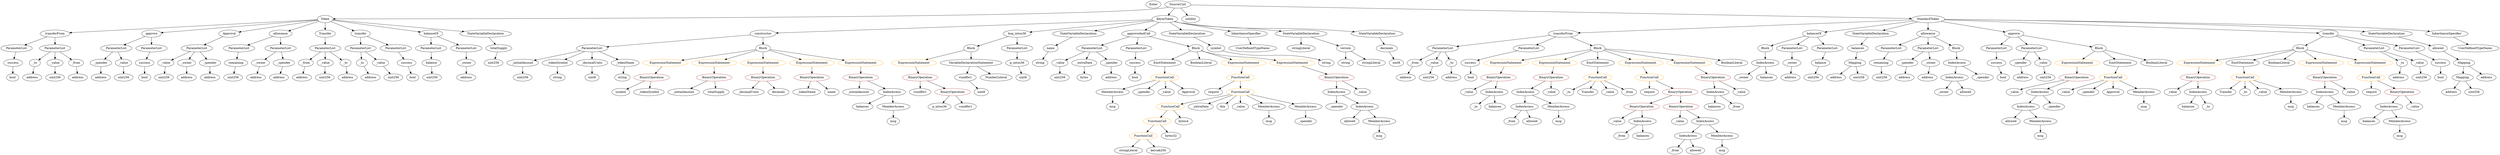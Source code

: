 strict digraph {
	graph [bb="0,0,10375,756"];
	node [label="\N"];
	Enter	[height=0.5,
		pos="4796.5,738",
		width=0.83628];
	Identifier_balances_7	[color=black,
		height=0.5,
		label=balances,
		pos="3588.5,234",
		width=1.1828];
	Parameter__initialAmount	[color=black,
		height=0.5,
		label=_initialAmount,
		pos="2184.5,450",
		width=1.7927];
	ElementaryTypeName_uint256_15	[color=black,
		height=0.5,
		label=uint256,
		pos="2184.5,378",
		width=1.0442];
	Parameter__initialAmount -> ElementaryTypeName_uint256_15	[pos="e,2184.5,396.1 2184.5,431.7 2184.5,424.41 2184.5,415.73 2184.5,407.54"];
	VariableDeclaration__from	[color=black,
		height=0.5,
		label=_from,
		pos="1296.5,450",
		width=0.93331];
	ElementaryTypeName_address_7	[color=black,
		height=0.5,
		label=address,
		pos="1278.5,378",
		width=1.0996];
	VariableDeclaration__from -> ElementaryTypeName_address_7	[pos="e,1282.9,396.1 1292.1,431.7 1290.2,424.32 1287.9,415.52 1285.8,407.25"];
	ExpressionStatement_Unnamed_2	[color=orange,
		height=0.5,
		label=ExpressionStatement,
		pos="9131.5,450",
		width=2.458];
	BinaryOperation_Unnamed_2	[color=brown,
		height=0.5,
		label=BinaryOperation,
		pos="9120.5,378",
		width=1.9867];
	ExpressionStatement_Unnamed_2 -> BinaryOperation_Unnamed_2	[pos="e,9123.2,396.1 9128.8,431.7 9127.7,424.32 9126.3,415.52 9125,407.25"];
	ElementaryTypeName_bool	[color=black,
		height=0.5,
		label=bool,
		pos="1743.5,378",
		width=0.76697];
	Parameter__spender_2	[color=black,
		height=0.5,
		label=_spender,
		pos="8362.5,450",
		width=1.2521];
	ElementaryTypeName_address_15	[color=black,
		height=0.5,
		label=address,
		pos="8372.5,378",
		width=1.0996];
	Parameter__spender_2 -> ElementaryTypeName_address_15	[pos="e,8370.1,396.1 8365,431.7 8366.1,424.32 8367.3,415.52 8368.5,407.25"];
	ParameterList_Unnamed_19	[color=black,
		height=0.5,
		label=ParameterList,
		pos="8259.5,522",
		width=1.7095];
	Parameter_success_5	[color=black,
		height=0.5,
		label=success,
		pos="8259.5,450",
		width=1.1135];
	ParameterList_Unnamed_19 -> Parameter_success_5	[pos="e,8259.5,468.1 8259.5,503.7 8259.5,496.41 8259.5,487.73 8259.5,479.54"];
	ParameterList_Unnamed_22	[color=black,
		height=0.5,
		label=ParameterList,
		pos="2479.5,522",
		width=1.7095];
	ParameterList_Unnamed_22 -> Parameter__initialAmount	[pos="e,2232.5,462.39 2432.8,509.91 2381.6,497.75 2299.3,478.23 2243.6,465.02"];
	Parameter__tokenSymbol	[color=black,
		height=0.5,
		label=_tokenSymbol,
		pos="2332.5,450",
		width=1.8065];
	ParameterList_Unnamed_22 -> Parameter__tokenSymbol	[pos="e,2364.2,466.07 2448.4,506.15 2426.9,495.92 2398.1,482.2 2374.6,471.01"];
	Parameter__decimalUnits	[color=black,
		height=0.5,
		label=_decimalUnits,
		pos="2479.5,450",
		width=1.765];
	ParameterList_Unnamed_22 -> Parameter__decimalUnits	[pos="e,2479.5,468.1 2479.5,503.7 2479.5,496.41 2479.5,487.73 2479.5,479.54"];
	Parameter__tokenName	[color=black,
		height=0.5,
		label=_tokenName,
		pos="2618.5,450",
		width=1.5986];
	ParameterList_Unnamed_22 -> Parameter__tokenName	[pos="e,2589.3,465.75 2509.4,505.98 2529.7,495.72 2557,482 2579.1,470.84"];
	VariableDeclaration__value	[color=black,
		height=0.5,
		label=_value,
		pos="1382.5,450",
		width=0.96103];
	ElementaryTypeName_uint256_6	[color=black,
		height=0.5,
		label=uint256,
		pos="1373.5,378",
		width=1.0442];
	VariableDeclaration__value -> ElementaryTypeName_uint256_6	[pos="e,1375.7,396.1 1380.3,431.7 1379.4,424.32 1378.2,415.52 1377.2,407.25"];
	FunctionDefinition_transferFrom	[color=black,
		height=0.5,
		label=transferFrom,
		pos="218.54,594",
		width=1.6402];
	ParameterList_Unnamed_5	[color=black,
		height=0.5,
		label=ParameterList,
		pos="61.543,522",
		width=1.7095];
	FunctionDefinition_transferFrom -> ParameterList_Unnamed_5	[pos="e,94.46,537.68 186.39,578.67 162.82,568.15 130.55,553.77 104.73,542.25"];
	ParameterList_Unnamed_4	[color=black,
		height=0.5,
		label=ParameterList,
		pos="218.54,522",
		width=1.7095];
	FunctionDefinition_transferFrom -> ParameterList_Unnamed_4	[pos="e,218.54,540.1 218.54,575.7 218.54,568.41 218.54,559.73 218.54,551.54"];
	ElementaryTypeName_uint8	[color=black,
		height=0.5,
		label=uint8,
		pos="5757.5,450",
		width=0.7947];
	Identifier__value_11	[color=black,
		height=0.5,
		label=_value,
		pos="8546.5,306",
		width=0.96103];
	Parameter_balance	[color=black,
		height=0.5,
		label=balance,
		pos="1812.5,450",
		width=1.0719];
	ElementaryTypeName_uint256_1	[color=black,
		height=0.5,
		label=uint256,
		pos="1826.5,378",
		width=1.0442];
	Parameter_balance -> ElementaryTypeName_uint256_1	[pos="e,1823.1,396.1 1816,431.7 1817.5,424.32 1819.2,415.52 1820.9,407.25"];
	ElementaryTypeName_address_20	[color=black,
		height=0.5,
		label=address,
		pos="10187,306",
		width=1.0996];
	FunctionDefinition_constructor	[color=black,
		height=0.5,
		label=constructor,
		pos="3172.5,594",
		width=1.4877];
	FunctionDefinition_constructor -> ParameterList_Unnamed_22	[pos="e,2536.8,528.79 3121.6,587.85 2998.9,575.46 2687.1,543.96 2548.1,529.93"];
	Block_Unnamed_5	[color=black,
		height=0.5,
		label=Block,
		pos="3172.5,522",
		width=0.90558];
	FunctionDefinition_constructor -> Block_Unnamed_5	[pos="e,3172.5,540.1 3172.5,575.7 3172.5,568.41 3172.5,559.73 3172.5,551.54"];
	Identifier_balances_1	[color=black,
		height=0.5,
		label=balances,
		pos="9625.5,234",
		width=1.1828];
	Mapping_Unnamed_2	[color=black,
		height=0.5,
		label=Mapping,
		pos="10235,378",
		width=1.2105];
	Mapping_Unnamed_2 -> ElementaryTypeName_address_20	[pos="e,10198,323.47 10223,360.41 10218,352.22 10211,342.14 10204,332.95"];
	ElementaryTypeName_uint256_14	[color=black,
		height=0.5,
		label=uint256,
		pos="10282,306",
		width=1.0442];
	Mapping_Unnamed_2 -> ElementaryTypeName_uint256_14	[pos="e,10270,323.47 10246,360.41 10251,352.22 10258,342.14 10264,332.95"];
	Identifier_require_2	[color=black,
		height=0.5,
		label=require,
		pos="5025.5,306",
		width=1.0026];
	Parameter_balance_1	[color=black,
		height=0.5,
		label=balance,
		pos="7512.5,450",
		width=1.0719];
	ElementaryTypeName_uint256_10	[color=black,
		height=0.5,
		label=uint256,
		pos="7482.5,378",
		width=1.0442];
	Parameter_balance_1 -> ElementaryTypeName_uint256_10	[pos="e,7489.7,395.79 7505.3,432.05 7502,424.32 7498,414.96 7494.2,406.27"];
	Identifier_allowed_2	[color=black,
		height=0.5,
		label=allowed,
		pos="8310.5,162",
		width=1.0858];
	ElementaryTypeName_bool_3	[color=black,
		height=0.5,
		label=bool,
		pos="10140,378",
		width=0.76697];
	Identifier_Transfer	[color=black,
		height=0.5,
		label=Transfer,
		pos="9239.5,306",
		width=1.1689];
	Parameter_success_1	[color=black,
		height=0.5,
		label=success,
		pos="45.543,450",
		width=1.1135];
	ParameterList_Unnamed_5 -> Parameter_success_1	[pos="e,49.452,468.1 57.588,503.7 55.902,496.32 53.891,487.52 52,479.25"];
	ElementaryTypeName_bool_5	[color=black,
		height=0.5,
		label=bool,
		pos="8287.5,378",
		width=0.76697];
	Parameter_success_5 -> ElementaryTypeName_bool_5	[pos="e,8280.8,395.79 8266.3,432.05 8269.4,424.32 8273.2,414.96 8276.6,406.27"];
	FunctionCall_Unnamed_10	[color=orange,
		height=0.5,
		label=FunctionCall,
		pos="4720.5,90",
		width=1.6125];
	stringLiteral_Unnamed_2	[color=black,
		height=0.5,
		label=stringLiteral,
		pos="4659.5,18",
		width=1.5016];
	FunctionCall_Unnamed_10 -> stringLiteral_Unnamed_2	[pos="e,4673.9,35.47 4706.1,72.411 4698.7,63.955 4689.6,53.494 4681.4,44.078"];
	Identifier_keccak256	[color=black,
		height=0.5,
		label=keccak256,
		pos="4781.5,18",
		width=1.3907];
	FunctionCall_Unnamed_10 -> Identifier_keccak256	[pos="e,4767.2,35.47 4735,72.411 4742.4,63.955 4751.5,53.494 4759.7,44.078"];
	VariableDeclaration__value_1	[color=black,
		height=0.5,
		label=_value,
		pos="692.54,450",
		width=0.96103];
	ElementaryTypeName_uint256_7	[color=black,
		height=0.5,
		label=uint256,
		pos="690.54,378",
		width=1.0442];
	VariableDeclaration__value_1 -> ElementaryTypeName_uint256_7	[pos="e,691.03,396.1 692.05,431.7 691.84,424.41 691.59,415.73 691.36,407.54"];
	ParameterList_Unnamed_21	[color=black,
		height=0.5,
		label=ParameterList,
		pos="7810.5,522",
		width=1.7095];
	Parameter_remaining_1	[color=black,
		height=0.5,
		label=remaining,
		pos="7758.5,450",
		width=1.2798];
	ParameterList_Unnamed_21 -> Parameter_remaining_1	[pos="e,7771,467.79 7798,504.05 7791.9,495.89 7784.5,485.91 7777.7,476.82"];
	Identifier__from_1	[color=black,
		height=0.5,
		label=_from,
		pos="6941.5,18",
		width=0.93331];
	ElementaryTypeName_address_18	[color=black,
		height=0.5,
		label=address,
		pos="7577.5,378",
		width=1.0996];
	Parameter_success_6	[color=black,
		height=0.5,
		label=success,
		pos="4701.5,450",
		width=1.1135];
	ElementaryTypeName_bool_6	[color=black,
		height=0.5,
		label=bool,
		pos="4701.5,378",
		width=0.76697];
	Parameter_success_6 -> ElementaryTypeName_bool_6	[pos="e,4701.5,396.1 4701.5,431.7 4701.5,424.41 4701.5,415.73 4701.5,407.54"];
	UserDefinedTypeName_Unnamed	[color=black,
		height=0.5,
		label=UserDefinedTypeName,
		pos="10271,522",
		width=2.7214];
	EmitStatement_Unnamed_3	[color=black,
		height=0.5,
		label=EmitStatement,
		pos="4823.5,450",
		width=1.7788];
	FunctionCall_Unnamed_5	[color=orange,
		height=0.5,
		label=FunctionCall,
		pos="4823.5,378",
		width=1.6125];
	EmitStatement_Unnamed_3 -> FunctionCall_Unnamed_5	[pos="e,4823.5,396.1 4823.5,431.7 4823.5,424.41 4823.5,415.73 4823.5,407.54"];
	FunctionCall_Unnamed_8	[color=orange,
		height=0.5,
		label=FunctionCall,
		pos="4834.5,234",
		width=1.6125];
	FunctionCall_Unnamed_9	[color=orange,
		height=0.5,
		label=FunctionCall,
		pos="4778.5,162",
		width=1.6125];
	FunctionCall_Unnamed_8 -> FunctionCall_Unnamed_9	[pos="e,4792,179.79 4821,216.05 4814.4,207.8 4806.3,197.7 4799,188.54"];
	ElementaryTypeName_bytes4	[color=black,
		height=0.5,
		label=bytes4,
		pos="4889.5,162",
		width=0.97489];
	FunctionCall_Unnamed_8 -> ElementaryTypeName_bytes4	[pos="e,4877.1,178.83 4847.9,216.05 4854.5,207.56 4862.7,197.11 4870.1,187.73"];
	FunctionDefinition_approve	[color=black,
		height=0.5,
		label=approve,
		pos="623.54,594",
		width=1.1412];
	ParameterList_Unnamed_6	[color=black,
		height=0.5,
		label=ParameterList,
		pos="482.54,522",
		width=1.7095];
	FunctionDefinition_approve -> ParameterList_Unnamed_6	[pos="e,512.86,538.05 597.02,579.83 576.17,569.48 546.79,554.89 523,543.09"];
	ParameterList_Unnamed_7	[color=black,
		height=0.5,
		label=ParameterList,
		pos="623.54,522",
		width=1.7095];
	FunctionDefinition_approve -> ParameterList_Unnamed_7	[pos="e,623.54,540.1 623.54,575.7 623.54,568.41 623.54,559.73 623.54,551.54"];
	Identifier__decimalUnits	[color=black,
		height=0.5,
		label=_decimalUnits,
		pos="3108.5,306",
		width=1.765];
	Identifier_require_1	[color=black,
		height=0.5,
		label=require,
		pos="6834.5,306",
		width=1.0026];
	Identifier__owner_1	[color=black,
		height=0.5,
		label=_owner,
		pos="8026.5,306",
		width=1.0719];
	VariableDeclaration_decimals	[color=black,
		height=0.5,
		label=decimals,
		pos="5728.5,522",
		width=1.1967];
	VariableDeclaration_decimals -> ElementaryTypeName_uint8	[pos="e,5750.6,467.79 5735.6,504.05 5738.8,496.32 5742.6,486.96 5746.2,478.27"];
	ElementaryTypeName_uint256_9	[color=black,
		height=0.5,
		label=uint256,
		pos="5908.5,378",
		width=1.0442];
	Identifier__owner	[color=black,
		height=0.5,
		label=_owner,
		pos="7188.5,378",
		width=1.0719];
	Identifier__from	[color=black,
		height=0.5,
		label=_from,
		pos="6713.5,90",
		width=0.93331];
	Identifier_msg_9	[color=black,
		height=0.5,
		label=msg,
		pos="4595.5,234",
		width=0.75];
	FunctionDefinition_transferFrom_1	[color=black,
		height=0.5,
		label=transferFrom,
		pos="6378.5,594",
		width=1.6402];
	ParameterList_Unnamed_14	[color=black,
		height=0.5,
		label=ParameterList,
		pos="5969.5,522",
		width=1.7095];
	FunctionDefinition_transferFrom_1 -> ParameterList_Unnamed_14	[pos="e,6018,533.42 6326.3,585.26 6261.7,575.5 6148.3,557.85 6051.5,540 6044.3,538.67 6036.8,537.2 6029.3,535.7"];
	ParameterList_Unnamed_15	[color=black,
		height=0.5,
		label=ParameterList,
		pos="6122.5,522",
		width=1.7095];
	FunctionDefinition_transferFrom_1 -> ParameterList_Unnamed_15	[pos="e,6166.4,534.99 6335.7,581.28 6292.2,569.39 6224.7,550.94 6177.4,537.99"];
	Block_Unnamed_1	[color=black,
		height=0.5,
		label=Block,
		pos="6601.5,522",
		width=0.90558];
	FunctionDefinition_transferFrom_1 -> Block_Unnamed_1	[pos="e,6573.7,531.73 6418.7,580.4 6459.6,567.56 6522.6,547.77 6563,535.11"];
	FunctionCall_Unnamed	[color=orange,
		height=0.5,
		label=FunctionCall,
		pos="9845.5,378",
		width=1.6125];
	Identifier_require	[color=black,
		height=0.5,
		label=require,
		pos="9875.5,306",
		width=1.0026];
	FunctionCall_Unnamed -> Identifier_require	[pos="e,9868.2,324.1 9853,359.7 9856.2,352.15 9860.1,343.12 9863.7,334.68"];
	BinaryOperation_Unnamed	[color=brown,
		height=0.5,
		label=BinaryOperation,
		pos="10002,306",
		width=1.9867];
	FunctionCall_Unnamed -> BinaryOperation_Unnamed	[pos="e,9967.5,322.29 9877.5,362.67 9900.4,352.38 9931.6,338.37 9957,326.99"];
	ElementaryTypeName_address_2	[color=black,
		height=0.5,
		label=address,
		pos="313.54,378",
		width=1.0996];
	Identifier_balances_6	[color=black,
		height=0.5,
		label=balances,
		pos="7287.5,378",
		width=1.1828];
	Parameter_p_intou36	[color=black,
		height=0.5,
		label=p_intou36,
		pos="4200.5,450",
		width=1.3353];
	ElementaryTypeName_uint8_2	[color=black,
		height=0.5,
		label=uint8,
		pos="4226.5,378",
		width=0.7947];
	Parameter_p_intou36 -> ElementaryTypeName_uint8_2	[pos="e,4220.4,395.62 4207,431.7 4209.8,424.04 4213.2,414.85 4216.4,406.3"];
	Parameter__to_2	[color=black,
		height=0.5,
		label=_to,
		pos="9964.5,450",
		width=0.75];
	ElementaryTypeName_address_11	[color=black,
		height=0.5,
		label=address,
		pos="9961.5,378",
		width=1.0996];
	Parameter__to_2 -> ElementaryTypeName_address_11	[pos="e,9962.3,396.1 9963.8,431.7 9963.5,424.41 9963.1,415.73 9962.8,407.54"];
	Identifier_msg_10	[color=black,
		height=0.5,
		label=msg,
		pos="5259.5,162",
		width=0.75];
	ElementaryTypeName_address_4	[color=black,
		height=0.5,
		label=address,
		pos="410.54,378",
		width=1.0996];
	IndexAccess_Unnamed_12	[color=black,
		height=0.5,
		label=IndexAccess,
		pos="8373.5,234",
		width=1.6402];
	IndexAccess_Unnamed_12 -> Identifier_allowed_2	[pos="e,8324.9,178.99 8358.6,216.41 8350.8,207.74 8341.1,196.97 8332.5,187.38"];
	MemberAccess_Unnamed_5	[color=black,
		height=0.5,
		label=MemberAccess,
		pos="8436.5,162",
		width=1.9174];
	IndexAccess_Unnamed_12 -> MemberAccess_Unnamed_5	[pos="e,8421.3,179.96 8388.5,216.41 8396,208.08 8405.2,197.8 8413.6,188.49"];
	BinaryOperation_Unnamed_14	[color=brown,
		height=0.5,
		label=BinaryOperation,
		pos="2714.5,378",
		width=1.9867];
	Identifier_symbol	[color=black,
		height=0.5,
		label=symbol,
		pos="2568.5,306",
		width=1.0581];
	BinaryOperation_Unnamed_14 -> Identifier_symbol	[pos="e,2594.7,319.52 2682.5,361.64 2659.5,350.63 2628.6,335.79 2604.7,324.35"];
	Identifier__tokenSymbol	[color=black,
		height=0.5,
		label=_tokenSymbol,
		pos="2689.5,306",
		width=1.8065];
	BinaryOperation_Unnamed_14 -> Identifier__tokenSymbol	[pos="e,2695.7,324.1 2708.4,359.7 2705.7,352.15 2702.4,343.12 2699.4,334.68"];
	VariableDeclaration_vundflw1	[color=black,
		height=0.5,
		label=vundflw1,
		pos="3989.5,378",
		width=1.2521];
	ElementaryTypeName_uint8_3	[color=black,
		height=0.5,
		label=uint8,
		pos="4088.5,306",
		width=0.7947];
	VariableDeclaration_vundflw1 -> ElementaryTypeName_uint8_3	[pos="e,4070.1,320.04 4011,361.81 4025.6,351.49 4045.1,337.74 4060.8,326.59"];
	Identifier__to_3	[color=black,
		height=0.5,
		label=_to,
		pos="6478.5,306",
		width=0.75];
	ParameterList_Unnamed_20	[color=black,
		height=0.5,
		label=ParameterList,
		pos="7963.5,522",
		width=1.7095];
	Parameter__spender_3	[color=black,
		height=0.5,
		label=_spender,
		pos="7867.5,450",
		width=1.2521];
	ParameterList_Unnamed_20 -> Parameter__spender_3	[pos="e,7888.4,466.19 7941.3,504.76 7928.2,495.22 7911.5,483.04 7897.3,472.68"];
	Parameter__owner_3	[color=black,
		height=0.5,
		label=_owner,
		pos="7969.5,450",
		width=1.0719];
	ParameterList_Unnamed_20 -> Parameter__owner_3	[pos="e,7968.1,468.1 7965,503.7 7965.7,496.41 7966.4,487.73 7967.1,479.54"];
	Parameter__to_1	[color=black,
		height=0.5,
		label=_to,
		pos="134.54,450",
		width=0.75];
	ElementaryTypeName_address_3	[color=black,
		height=0.5,
		label=address,
		pos="123.54,378",
		width=1.0996];
	Parameter__to_1 -> ElementaryTypeName_address_3	[pos="e,126.23,396.1 131.82,431.7 130.66,424.32 129.28,415.52 127.98,407.25"];
	Identifier__extraData	[color=black,
		height=0.5,
		label=_extraData,
		pos="4961.5,234",
		width=1.4046];
	Parameter__owner_1	[color=black,
		height=0.5,
		label=_owner,
		pos="1097.5,450",
		width=1.0719];
	ElementaryTypeName_address_5	[color=black,
		height=0.5,
		label=address,
		pos="1084.5,378",
		width=1.0996];
	Parameter__owner_1 -> ElementaryTypeName_address_5	[pos="e,1087.7,396.1 1094.3,431.7 1093,424.32 1091.3,415.52 1089.8,407.25"];
	ExpressionStatement_Unnamed_12	[color=orange,
		height=0.5,
		label=ExpressionStatement,
		pos="2782.5,450",
		width=2.458];
	ExpressionStatement_Unnamed_12 -> BinaryOperation_Unnamed_14	[pos="e,2730.9,395.79 2766.1,432.05 2757.9,423.63 2747.8,413.28 2738.8,403.97"];
	Identifier_allowed_3	[color=black,
		height=0.5,
		label=allowed,
		pos="8122.5,306",
		width=1.0858];
	IndexAccess_Unnamed_13	[color=black,
		height=0.5,
		label=IndexAccess,
		pos="8085.5,450",
		width=1.6402];
	IndexAccess_Unnamed_14	[color=black,
		height=0.5,
		label=IndexAccess,
		pos="8074.5,378",
		width=1.6402];
	IndexAccess_Unnamed_13 -> IndexAccess_Unnamed_14	[pos="e,8077.2,396.1 8082.8,431.7 8081.7,424.32 8080.3,415.52 8079,407.25"];
	Identifier__spender_2	[color=black,
		height=0.5,
		label=_spender,
		pos="8196.5,378",
		width=1.2521];
	IndexAccess_Unnamed_13 -> Identifier__spender_2	[pos="e,8173.2,393.7 8110.5,433.29 8126.2,423.38 8146.6,410.48 8163.7,399.74"];
	ElementaryTypeName_address_12	[color=black,
		height=0.5,
		label=address,
		pos="5813.5,378",
		width=1.0996];
	ElementaryTypeName_address_19	[color=black,
		height=0.5,
		label=address,
		pos="10336,378",
		width=1.0996];
	ExpressionStatement_Unnamed_4	[color=orange,
		height=0.5,
		label=ExpressionStatement,
		pos="6235.5,450",
		width=2.458];
	BinaryOperation_Unnamed_6	[color=brown,
		height=0.5,
		label=BinaryOperation,
		pos="6205.5,378",
		width=1.9867];
	ExpressionStatement_Unnamed_4 -> BinaryOperation_Unnamed_6	[pos="e,6212.9,396.1 6228.1,431.7 6224.9,424.15 6221,415.12 6217.4,406.68"];
	Identifier_this	[color=black,
		height=0.5,
		label=this,
		pos="5057.5,234",
		width=0.75];
	EmitStatement_Unnamed	[color=black,
		height=0.5,
		label=EmitStatement,
		pos="9319.5,450",
		width=1.7788];
	FunctionCall_Unnamed_1	[color=orange,
		height=0.5,
		label=FunctionCall,
		pos="9326.5,378",
		width=1.6125];
	EmitStatement_Unnamed -> FunctionCall_Unnamed_1	[pos="e,9324.8,396.1 9321.3,431.7 9322,424.41 9322.9,415.73 9323.7,407.54"];
	Identifier__value_6	[color=black,
		height=0.5,
		label=_value,
		pos="6038.5,306",
		width=0.96103];
	VariableDeclaration__to	[color=black,
		height=0.5,
		label=_to,
		pos="1463.5,450",
		width=0.75];
	ElementaryTypeName_address_8	[color=black,
		height=0.5,
		label=address,
		pos="1468.5,378",
		width=1.0996];
	VariableDeclaration__to -> ElementaryTypeName_address_8	[pos="e,1467.3,396.1 1464.8,431.7 1465.3,424.41 1465.9,415.73 1466.5,407.54"];
	ElementaryTypeName_string	[color=black,
		height=0.5,
		label=string,
		pos="4297.5,450",
		width=0.864];
	Identifier_msg_8	[color=black,
		height=0.5,
		label=msg,
		pos="5732.5,90",
		width=0.75];
	BinaryOperation_Unnamed_3	[color=brown,
		height=0.5,
		label=BinaryOperation,
		pos="6960.5,306",
		width=1.9867];
	BinaryOperation_Unnamed_4	[color=brown,
		height=0.5,
		label=BinaryOperation,
		pos="6804.5,234",
		width=1.9867];
	BinaryOperation_Unnamed_3 -> BinaryOperation_Unnamed_4	[pos="e,6838.6,250.28 6926.7,289.81 6903.9,279.57 6873.5,265.96 6848.8,254.86"];
	BinaryOperation_Unnamed_5	[color=brown,
		height=0.5,
		label=BinaryOperation,
		pos="6965.5,234",
		width=1.9867];
	BinaryOperation_Unnamed_3 -> BinaryOperation_Unnamed_5	[pos="e,6964.3,252.1 6961.8,287.7 6962.3,280.41 6962.9,271.73 6963.5,263.54"];
	ElementaryTypeName_address_13	[color=black,
		height=0.5,
		label=address,
		pos="6003.5,378",
		width=1.0996];
	Identifier__spender_3	[color=black,
		height=0.5,
		label=_spender,
		pos="5547.5,234",
		width=1.2521];
	Identifier__to_1	[color=black,
		height=0.5,
		label=_to,
		pos="9326.5,306",
		width=0.75];
	Block_Unnamed_2	[color=black,
		height=0.5,
		label=Block,
		pos="7280.5,522",
		width=0.90558];
	IndexAccess_Unnamed_10	[color=black,
		height=0.5,
		label=IndexAccess,
		pos="7279.5,450",
		width=1.6402];
	Block_Unnamed_2 -> IndexAccess_Unnamed_10	[pos="e,7279.8,468.1 7280.3,503.7 7280.2,496.41 7280.1,487.73 7280,479.54"];
	ParameterList_Unnamed_1	[color=black,
		height=0.5,
		label=ParameterList,
		pos="1810.5,522",
		width=1.7095];
	ParameterList_Unnamed_1 -> Parameter_balance	[pos="e,1812.1,468.1 1811,503.7 1811.2,496.41 1811.5,487.73 1811.7,479.54"];
	VariableDeclaration_allowed	[color=black,
		height=0.5,
		label=allowed,
		pos="10116,522",
		width=1.0858];
	Mapping_Unnamed_1	[color=black,
		height=0.5,
		label=Mapping,
		pos="10240,450",
		width=1.2105];
	VariableDeclaration_allowed -> Mapping_Unnamed_1	[pos="e,10214,465.18 10139,507.5 10158,497.06 10184,482.43 10205,470.68"];
	ElementaryTypeName_uint256_12	[color=black,
		height=0.5,
		label=uint256,
		pos="7765.5,378",
		width=1.0442];
	ElementaryTypeName_address_17	[color=black,
		height=0.5,
		label=address,
		pos="7860.5,378",
		width=1.0996];
	Parameter__spender_3 -> ElementaryTypeName_address_17	[pos="e,7862.3,396.1 7865.8,431.7 7865.1,424.41 7864.2,415.73 7863.4,407.54"];
	Parameter__value_6	[color=black,
		height=0.5,
		label=_value,
		pos="4381.5,450",
		width=0.96103];
	ElementaryTypeName_uint256_16	[color=black,
		height=0.5,
		label=uint256,
		pos="4381.5,378",
		width=1.0442];
	Parameter__value_6 -> ElementaryTypeName_uint256_16	[pos="e,4381.5,396.1 4381.5,431.7 4381.5,424.41 4381.5,415.73 4381.5,407.54"];
	Identifier_msg_1	[color=black,
		height=0.5,
		label=msg,
		pos="9755.5,162",
		width=0.75];
	VariableDeclaration__owner	[color=black,
		height=0.5,
		label=_owner,
		pos="783.54,450",
		width=1.0719];
	ElementaryTypeName_address_9	[color=black,
		height=0.5,
		label=address,
		pos="785.54,378",
		width=1.0996];
	VariableDeclaration__owner -> ElementaryTypeName_address_9	[pos="e,785.05,396.1 784.04,431.7 784.25,424.41 784.49,415.73 784.73,407.54"];
	Parameter__from_1	[color=black,
		height=0.5,
		label=_from,
		pos="5837.5,450",
		width=0.93331];
	Parameter__from_1 -> ElementaryTypeName_address_12	[pos="e,5819.5,396.28 5831.7,432.05 5829.1,424.52 5826,415.44 5823.1,406.94"];
	Mapping_Unnamed	[color=black,
		height=0.5,
		label=Mapping,
		pos="7650.5,450",
		width=1.2105];
	Mapping_Unnamed -> ElementaryTypeName_address_18	[pos="e,7594,394.82 7634,433.12 7624.6,424.08 7612.6,412.58 7602.1,402.52"];
	ElementaryTypeName_uint256_13	[color=black,
		height=0.5,
		label=uint256,
		pos="7672.5,378",
		width=1.0442];
	Mapping_Unnamed -> ElementaryTypeName_uint256_13	[pos="e,7667.2,396.1 7656,431.7 7658.3,424.24 7661.1,415.32 7663.8,406.97"];
	Parameter__value_1	[color=black,
		height=0.5,
		label=_value,
		pos="218.54,450",
		width=0.96103];
	ElementaryTypeName_uint256_3	[color=black,
		height=0.5,
		label=uint256,
		pos="218.54,378",
		width=1.0442];
	Parameter__value_1 -> ElementaryTypeName_uint256_3	[pos="e,218.54,396.1 218.54,431.7 218.54,424.41 218.54,415.73 218.54,407.54"];
	Identifier__from_3	[color=black,
		height=0.5,
		label=_from,
		pos="6222.5,162",
		width=0.93331];
	FunctionCall_Unnamed_7	[color=orange,
		height=0.5,
		label=FunctionCall,
		pos="5137.5,306",
		width=1.6125];
	FunctionCall_Unnamed_7 -> FunctionCall_Unnamed_8	[pos="e,4878.1,246.31 5094,293.69 5086.2,291.74 5078.1,289.77 5070.5,288 4995.8,270.55 4976.3,269.45 4901.5,252 4897.5,251.06 4893.3,250.06 \
4889.2,249.04"];
	FunctionCall_Unnamed_7 -> Identifier__extraData	[pos="e,4994.5,248.09 5102.8,291.17 5074.8,280.03 5035.2,264.3 5005.1,252.32"];
	FunctionCall_Unnamed_7 -> Identifier_this	[pos="e,5073.6,249.02 5119,288.76 5108,279.17 5094,266.91 5082.1,256.52"];
	Identifier__value_14	[color=black,
		height=0.5,
		label=_value,
		pos="5137.5,234",
		width=0.96103];
	FunctionCall_Unnamed_7 -> Identifier__value_14	[pos="e,5137.5,252.1 5137.5,287.7 5137.5,280.41 5137.5,271.73 5137.5,263.54"];
	MemberAccess_Unnamed_11	[color=black,
		height=0.5,
		label=MemberAccess,
		pos="5259.5,234",
		width=1.9174];
	FunctionCall_Unnamed_7 -> MemberAccess_Unnamed_11	[pos="e,5232,250.81 5164.3,289.64 5181.2,279.93 5203.4,267.23 5222,256.52"];
	MemberAccess_Unnamed_10	[color=black,
		height=0.5,
		label=MemberAccess,
		pos="5415.5,234",
		width=1.9174];
	FunctionCall_Unnamed_7 -> MemberAccess_Unnamed_10	[pos="e,5367,247.22 5181.6,293.91 5228.7,282.06 5303.6,263.2 5355.9,250.02"];
	Identifier__value_3	[color=black,
		height=0.5,
		label=_value,
		pos="9406.5,306",
		width=0.96103];
	ExpressionStatement_Unnamed_9	[color=orange,
		height=0.5,
		label=ExpressionStatement,
		pos="2977.5,450",
		width=2.458];
	BinaryOperation_Unnamed_11	[color=brown,
		height=0.5,
		label=BinaryOperation,
		pos="2973.5,378",
		width=1.9867];
	ExpressionStatement_Unnamed_9 -> BinaryOperation_Unnamed_11	[pos="e,2974.5,396.1 2976.6,431.7 2976.1,424.41 2975.6,415.73 2975.2,407.54"];
	ContractDefinition_Token	[color=black,
		height=0.5,
		label=Token,
		pos="1382.5,666",
		width=0.96103];
	ContractDefinition_Token -> FunctionDefinition_transferFrom	[pos="e,276.02,598.46 1348,662.92 1186.9,653.23 507.1,612.35 287.36,599.14"];
	ContractDefinition_Token -> FunctionDefinition_approve	[pos="e,663.36,598.67 1348.5,661.86 1227.6,650.71 818.78,613.01 674.49,599.7"];
	EventDefinition_Approval	[color=black,
		height=0.5,
		label=Approval,
		pos="985.54,594",
		width=1.266];
	ContractDefinition_Token -> EventDefinition_Approval	[pos="e,1026.7,602.25 1350.1,659.27 1281.4,647.17 1121.2,618.92 1037.9,604.23"];
	FunctionDefinition_allowance	[color=black,
		height=0.5,
		label=allowance,
		pos="1183.5,594",
		width=1.3076];
	ContractDefinition_Token -> FunctionDefinition_allowance	[pos="e,1217.5,606.94 1354.5,655.12 1321.5,643.54 1266.6,624.22 1227.9,610.61"];
	EventDefinition_Transfer	[color=black,
		height=0.5,
		label=Transfer,
		pos="1382.5,594",
		width=1.1689];
	ContractDefinition_Token -> EventDefinition_Transfer	[pos="e,1382.5,612.1 1382.5,647.7 1382.5,640.41 1382.5,631.73 1382.5,623.54"];
	FunctionDefinition_transfer	[color=black,
		height=0.5,
		label=transfer,
		pos="1528.5,594",
		width=1.0719];
	ContractDefinition_Token -> FunctionDefinition_transfer	[pos="e,1502.2,607.64 1407.3,653.13 1430.5,642.02 1465.4,625.29 1491.8,612.62"];
	FunctionDefinition_balanceOf	[color=black,
		height=0.5,
		label=balanceOf,
		pos="1810.5,594",
		width=1.3491];
	ContractDefinition_Token -> FunctionDefinition_balanceOf	[pos="e,1766.6,602.19 1415.4,659.62 1488.5,647.67 1665.3,618.76 1755.5,604"];
	StateVariableDeclaration_Unnamed	[color=black,
		height=0.5,
		label=StateVariableDeclaration,
		pos="2031.5,594",
		width=2.8184];
	ContractDefinition_Token -> StateVariableDeclaration_Unnamed	[pos="e,1946.4,604.18 1416.1,661.38 1511.5,651.09 1787.3,621.35 1935.1,605.4"];
	BinaryOperation_Unnamed_13	[color=brown,
		height=0.5,
		label=BinaryOperation,
		pos="3172.5,378",
		width=1.9867];
	BinaryOperation_Unnamed_13 -> Identifier__decimalUnits	[pos="e,3123.9,323.79 3157.1,360.05 3149.4,351.71 3140.1,341.49 3131.6,332.25"];
	Identifier_decimals	[color=black,
		height=0.5,
		label=decimals,
		pos="3233.5,306",
		width=1.1967];
	BinaryOperation_Unnamed_13 -> Identifier_decimals	[pos="e,3219.3,323.31 3187.3,360.05 3194.7,351.59 3203.7,341.19 3211.9,331.84"];
	ParameterList_Unnamed_10	[color=black,
		height=0.5,
		label=ParameterList,
		pos="1382.5,522",
		width=1.7095];
	ParameterList_Unnamed_10 -> VariableDeclaration__from	[pos="e,1314.3,465.48 1362.6,504.76 1350.9,495.21 1335.9,483.01 1323.1,472.64"];
	ParameterList_Unnamed_10 -> VariableDeclaration__value	[pos="e,1382.5,468.1 1382.5,503.7 1382.5,496.41 1382.5,487.73 1382.5,479.54"];
	ParameterList_Unnamed_10 -> VariableDeclaration__to	[pos="e,1447.5,464.88 1401.7,504.41 1412.8,494.81 1426.9,482.63 1438.9,472.32"];
	ParameterList_Unnamed_18	[color=black,
		height=0.5,
		label=ParameterList,
		pos="8400.5,522",
		width=1.7095];
	ParameterList_Unnamed_18 -> Parameter__spender_2	[pos="e,8371.7,467.79 8391.3,504.05 8387,496.14 8381.8,486.54 8377,477.69"];
	Parameter__value_5	[color=black,
		height=0.5,
		label=_value,
		pos="8460.5,450",
		width=0.96103];
	ParameterList_Unnamed_18 -> Parameter__value_5	[pos="e,8447,466.83 8415.1,504.05 8422.4,495.47 8431.5,484.89 8439.6,475.44"];
	Identifier__initialAmount_1	[color=black,
		height=0.5,
		label=_initialAmount,
		pos="2837.5,306",
		width=1.7927];
	ParameterList_Unnamed_11	[color=black,
		height=0.5,
		label=ParameterList,
		pos="850.54,522",
		width=1.7095];
	EventDefinition_Approval -> ParameterList_Unnamed_11	[pos="e,879.97,538.26 958.87,579.17 939.24,568.99 912.22,554.98 890.08,543.5"];
	MemberAccess_Unnamed_9	[color=black,
		height=0.5,
		label=MemberAccess,
		pos="4595.5,306",
		width=1.9174];
	MemberAccess_Unnamed_9 -> Identifier_msg_9	[pos="e,4595.5,252.1 4595.5,287.7 4595.5,280.41 4595.5,271.73 4595.5,263.54"];
	FunctionDefinition_bug_intou36	[color=black,
		height=0.5,
		label=bug_intou36,
		pos="4200.5,594",
		width=1.5848];
	Block_Unnamed_7	[color=black,
		height=0.5,
		label=Block,
		pos="4015.5,522",
		width=0.90558];
	FunctionDefinition_bug_intou36 -> Block_Unnamed_7	[pos="e,4041.8,532.95 4164.9,579.5 4132.5,567.26 4085,549.29 4052.3,536.91"];
	ParameterList_Unnamed_25	[color=black,
		height=0.5,
		label=ParameterList,
		pos="4200.5,522",
		width=1.7095];
	FunctionDefinition_bug_intou36 -> ParameterList_Unnamed_25	[pos="e,4200.5,540.1 4200.5,575.7 4200.5,568.41 4200.5,559.73 4200.5,551.54"];
	IndexAccess_Unnamed_8	[color=black,
		height=0.5,
		label=IndexAccess,
		pos="6286.5,306",
		width=1.6402];
	IndexAccess_Unnamed_9	[color=black,
		height=0.5,
		label=IndexAccess,
		pos="6282.5,234",
		width=1.6402];
	IndexAccess_Unnamed_8 -> IndexAccess_Unnamed_9	[pos="e,6283.5,252.1 6285.6,287.7 6285.1,280.41 6284.6,271.73 6284.2,263.54"];
	MemberAccess_Unnamed_4	[color=black,
		height=0.5,
		label=MemberAccess,
		pos="6428.5,234",
		width=1.9174];
	IndexAccess_Unnamed_8 -> MemberAccess_Unnamed_4	[pos="e,6397.5,250.31 6316.7,290.15 6337.2,280.04 6364.6,266.51 6387.2,255.39"];
	BooleanLiteral_Unnamed	[color=black,
		height=0.5,
		label=BooleanLiteral,
		pos="9465.5,450",
		width=1.7788];
	ElementaryTypeName_string_2	[color=black,
		height=0.5,
		label=string,
		pos="5553.5,450",
		width=0.864];
	Identifier_totalSupply	[color=black,
		height=0.5,
		label=totalSupply,
		pos="2973.5,306",
		width=1.4739];
	Identifier__value_8	[color=black,
		height=0.5,
		label=_value,
		pos="6398.5,306",
		width=0.96103];
	ParameterList_Unnamed_16	[color=black,
		height=0.5,
		label=ParameterList,
		pos="7394.5,522",
		width=1.7095];
	Parameter__owner_2	[color=black,
		height=0.5,
		label=_owner,
		pos="7395.5,450",
		width=1.0719];
	ParameterList_Unnamed_16 -> Parameter__owner_2	[pos="e,7395.3,468.1 7394.8,503.7 7394.9,496.41 7395,487.73 7395.1,479.54"];
	Block_Unnamed_3	[color=black,
		height=0.5,
		label=Block,
		pos="8687.5,522",
		width=0.90558];
	ExpressionStatement_Unnamed_7	[color=orange,
		height=0.5,
		label=ExpressionStatement,
		pos="8601.5,450",
		width=2.458];
	Block_Unnamed_3 -> ExpressionStatement_Unnamed_7	[pos="e,8622.4,467.95 8669.7,506.5 8658.5,497.39 8643.8,485.41 8630.9,474.92"];
	EmitStatement_Unnamed_2	[color=black,
		height=0.5,
		label=EmitStatement,
		pos="8772.5,450",
		width=1.7788];
	Block_Unnamed_3 -> EmitStatement_Unnamed_2	[pos="e,8752.6,467.45 8705.2,506.5 8716.4,497.26 8731.2,485.07 8744,474.47"];
	BooleanLiteral_Unnamed_2	[color=black,
		height=0.5,
		label=BooleanLiteral,
		pos="8918.5,450",
		width=1.7788];
	Block_Unnamed_3 -> BooleanLiteral_Unnamed_2	[pos="e,8876.1,463.87 8715.4,512.56 8752.4,501.35 8818.5,481.32 8865.2,467.16"];
	MemberAccess_Unnamed_1	[color=black,
		height=0.5,
		label=MemberAccess,
		pos="9755.5,234",
		width=1.9174];
	MemberAccess_Unnamed_1 -> Identifier_msg_1	[pos="e,9755.5,180.1 9755.5,215.7 9755.5,208.41 9755.5,199.73 9755.5,191.54"];
	ElementaryTypeName_bool_4	[color=black,
		height=0.5,
		label=bool,
		pos="6088.5,378",
		width=0.76697];
	Block_Unnamed	[color=black,
		height=0.5,
		label=Block,
		pos="9550.5,522",
		width=0.90558];
	Block_Unnamed -> ExpressionStatement_Unnamed_2	[pos="e,9198.4,462.17 9519.4,515.8 9454.4,504.94 9302.8,479.6 9209.5,464.02"];
	Block_Unnamed -> EmitStatement_Unnamed	[pos="e,9362,463.87 9522.7,512.56 9485.7,501.35 9419.6,481.32 9372.9,467.16"];
	Block_Unnamed -> BooleanLiteral_Unnamed	[pos="e,9485.5,467.45 9532.9,506.5 9521.7,497.26 9506.9,485.07 9494,474.47"];
	ExpressionStatement_Unnamed_1	[color=orange,
		height=0.5,
		label=ExpressionStatement,
		pos="9636.5,450",
		width=2.458];
	Block_Unnamed -> ExpressionStatement_Unnamed_1	[pos="e,9615.7,467.95 9568.4,506.5 9579.6,497.39 9594.3,485.41 9607.2,474.92"];
	ExpressionStatement_Unnamed	[color=orange,
		height=0.5,
		label=ExpressionStatement,
		pos="9831.5,450",
		width=2.458];
	Block_Unnamed -> ExpressionStatement_Unnamed	[pos="e,9777.1,464.56 9579.8,513.71 9623.6,502.8 9707.3,481.96 9766.1,467.31"];
	VariableDeclaration__spender	[color=black,
		height=0.5,
		label=_spender,
		pos="885.54,450",
		width=1.2521];
	ElementaryTypeName_address_10	[color=black,
		height=0.5,
		label=address,
		pos="885.54,378",
		width=1.0996];
	VariableDeclaration__spender -> ElementaryTypeName_address_10	[pos="e,885.54,396.1 885.54,431.7 885.54,424.41 885.54,415.73 885.54,407.54"];
	ElementaryTypeName_address_16	[color=black,
		height=0.5,
		label=address,
		pos="7957.5,378",
		width=1.0996];
	Parameter__owner_3 -> ElementaryTypeName_address_16	[pos="e,7960.5,396.1 7966.6,431.7 7965.3,424.32 7963.8,415.52 7962.4,407.25"];
	Parameter_success	[color=black,
		height=0.5,
		label=success,
		pos="1715.5,450",
		width=1.1135];
	Parameter_success -> ElementaryTypeName_bool	[pos="e,1736.8,395.79 1722.3,432.05 1725.4,424.32 1729.2,414.96 1732.6,406.27"];
	ParameterList_Unnamed_23	[color=black,
		height=0.5,
		label=ParameterList,
		pos="4522.5,522",
		width=1.7095];
	ParameterList_Unnamed_23 -> Parameter__value_6	[pos="e,4406.1,463.2 4492.3,505.98 4470,494.91 4439.6,479.81 4416.3,468.24"];
	Parameter__extraData	[color=black,
		height=0.5,
		label=_extraData,
		pos="4484.5,450",
		width=1.4046];
	ParameterList_Unnamed_23 -> Parameter__extraData	[pos="e,4493.7,467.79 4513.3,504.05 4509,496.14 4503.8,486.54 4499,477.69"];
	Parameter__spender_4	[color=black,
		height=0.5,
		label=_spender,
		pos="4598.5,450",
		width=1.2521];
	ParameterList_Unnamed_23 -> Parameter__spender_4	[pos="e,4581.2,466.99 4540.6,504.41 4550.3,495.48 4562.4,484.31 4573,474.5"];
	Identifier__spender_4	[color=black,
		height=0.5,
		label=_spender,
		pos="4727.5,306",
		width=1.2521];
	IndexAccess_Unnamed_5	[color=black,
		height=0.5,
		label=IndexAccess,
		pos="7001.5,90",
		width=1.6402];
	IndexAccess_Unnamed_5 -> Identifier__from_1	[pos="e,6954.8,34.511 6987.3,72.411 6979.8,63.62 6970.4,52.663 6962.1,42.965"];
	Identifier_allowed	[color=black,
		height=0.5,
		label=allowed,
		pos="7032.5,18",
		width=1.0858];
	IndexAccess_Unnamed_5 -> Identifier_allowed	[pos="e,7025,36.104 7009.2,71.697 7012.6,64.067 7016.6,54.916 7020.4,46.396"];
	IndexAccess_Unnamed_6	[color=black,
		height=0.5,
		label=IndexAccess,
		pos="6150.5,306",
		width=1.6402];
	Identifier__to_2	[color=black,
		height=0.5,
		label=_to,
		pos="6066.5,234",
		width=0.75];
	IndexAccess_Unnamed_6 -> Identifier__to_2	[pos="e,6082.8,248.56 6131.1,288.76 6119.3,278.95 6104.2,266.34 6091.5,255.8"];
	Identifier_balances_4	[color=black,
		height=0.5,
		label=balances,
		pos="6154.5,234",
		width=1.1828];
	IndexAccess_Unnamed_6 -> Identifier_balances_4	[pos="e,6153.6,252.1 6151.5,287.7 6151.9,280.41 6152.4,271.73 6152.9,263.54"];
	ContractDefinition_KeymToken	[color=black,
		height=0.5,
		label=KeymToken,
		pos="4841.5,666",
		width=1.5709];
	ContractDefinition_KeymToken -> FunctionDefinition_constructor	[pos="e,3225.7,597.23 4785.5,662.65 4533.6,652.08 3506.1,608.99 3237.2,597.71"];
	ContractDefinition_KeymToken -> FunctionDefinition_bug_intou36	[pos="e,4252.3,601.9 4788.1,659.84 4695.5,650.79 4499.1,631.22 4333.5,612 4310.7,609.35 4285.7,606.21 4263.6,603.36"];
	StateVariableDeclaration_Unnamed_3	[color=black,
		height=0.5,
		label=StateVariableDeclaration,
		pos="4443.5,594",
		width=2.8184];
	ContractDefinition_KeymToken -> StateVariableDeclaration_Unnamed_3	[pos="e,4513.7,607.34 4793.1,656.49 4726.5,644.76 4605.5,623.48 4524.8,609.29"];
	FunctionDefinition_approveAndCall	[color=black,
		height=0.5,
		label=approveAndCall,
		pos="4725.5,594",
		width=1.9867];
	ContractDefinition_KeymToken -> FunctionDefinition_approveAndCall	[pos="e,4752.1,611.06 4816.1,649.64 4800.1,639.99 4779.3,627.41 4761.6,616.75"];
	StateVariableDeclaration_Unnamed_5	[color=black,
		height=0.5,
		label=StateVariableDeclaration,
		pos="4958.5,594",
		width=2.8184];
	ContractDefinition_KeymToken -> StateVariableDeclaration_Unnamed_5	[pos="e,4930.9,611.55 4867.2,649.64 4883.1,640.13 4903.8,627.76 4921.4,617.2"];
	InheritanceSpecifier_Unnamed_1	[color=black,
		height=0.5,
		label=InheritanceSpecifier,
		pos="5182.5,594",
		width=2.3333];
	ContractDefinition_KeymToken -> InheritanceSpecifier_Unnamed_1	[pos="e,5118.7,606.02 4883.4,653.62 4891.1,651.65 4899,649.7 4906.5,648 4974.2,632.67 5051.9,618.02 5107.5,608.02"];
	StateVariableDeclaration_Unnamed_6	[color=black,
		height=0.5,
		label=StateVariableDeclaration,
		pos="5395.5,594",
		width=2.8184];
	ContractDefinition_KeymToken -> StateVariableDeclaration_Unnamed_6	[pos="e,5319.4,606.29 4882.6,653.21 4890.5,651.25 4898.7,649.39 4906.5,648 5068.8,619.06 5111.9,631.56 5275.5,612 5286.1,610.74 5297.1,\
609.32 5308.1,607.84"];
	StateVariableDeclaration_Unnamed_4	[color=black,
		height=0.5,
		label=StateVariableDeclaration,
		pos="5698.5,594",
		width=2.8184];
	ContractDefinition_KeymToken -> StateVariableDeclaration_Unnamed_4	[pos="e,5610.7,603.26 4882.2,653.07 4890.2,651.08 4898.6,649.27 4906.5,648 5169.9,606.06 5239.6,631.7 5505.5,612 5536,609.74 5569.2,606.94 \
5599.3,604.27"];
	Identifier_p_intou36	[color=black,
		height=0.5,
		label=p_intou36,
		pos="3914.5,234",
		width=1.3353];
	ParameterList_Unnamed_14 -> Parameter__from_1	[pos="e,5860.9,463.36 5940.9,505.81 5920.3,494.89 5892.5,480.14 5870.9,468.69"];
	Parameter__value_4	[color=black,
		height=0.5,
		label=_value,
		pos="5923.5,450",
		width=0.96103];
	ParameterList_Unnamed_14 -> Parameter__value_4	[pos="e,5934.3,467.31 5958.4,504.05 5953,495.85 5946.4,485.83 5940.4,476.71"];
	Parameter__to_3	[color=black,
		height=0.5,
		label=_to,
		pos="6003.5,450",
		width=0.75];
	ParameterList_Unnamed_14 -> Parameter__to_3	[pos="e,5995.5,467.62 5977.9,503.7 5981.7,495.87 5986.3,486.44 5990.6,477.73"];
	FunctionCall_Unnamed_5 -> MemberAccess_Unnamed_9	[pos="e,4638.9,320.3 4783.3,364.65 4746.2,353.25 4690.8,336.24 4649.8,323.65"];
	FunctionCall_Unnamed_5 -> Identifier__spender_4	[pos="e,4748.6,322.34 4801.8,361.12 4788.7,351.59 4771.9,339.33 4757.6,328.89"];
	Identifier__value_13	[color=black,
		height=0.5,
		label=_value,
		pos="4825.5,306",
		width=0.96103];
	FunctionCall_Unnamed_5 -> Identifier__value_13	[pos="e,4825.1,324.1 4824,359.7 4824.2,352.41 4824.5,343.73 4824.7,335.54"];
	Identifier_Approval_1	[color=black,
		height=0.5,
		label=Approval,
		pos="4923.5,306",
		width=1.266];
	FunctionCall_Unnamed_5 -> Identifier_Approval_1	[pos="e,4902,322.1 4846.2,361.12 4859.9,351.52 4877.6,339.16 4892.6,328.67"];
	Identifier_Transfer_1	[color=black,
		height=0.5,
		label=Transfer,
		pos="6565.5,306",
		width=1.1689];
	ParameterList_Unnamed_2	[color=black,
		height=0.5,
		label=ParameterList,
		pos="1528.5,522",
		width=1.7095];
	Parameter__to	[color=black,
		height=0.5,
		label=_to,
		pos="1539.5,450",
		width=0.75];
	ParameterList_Unnamed_2 -> Parameter__to	[pos="e,1536.9,468.1 1531.3,503.7 1532.4,496.32 1533.8,487.52 1535.1,479.25"];
	Parameter__value	[color=black,
		height=0.5,
		label=_value,
		pos="1621.5,450",
		width=0.96103];
	ParameterList_Unnamed_2 -> Parameter__value	[pos="e,1602.6,465.25 1550.1,504.76 1563,495.05 1579.6,482.6 1593.5,472.13"];
	ElementaryTypeName_uint8_1	[color=black,
		height=0.5,
		label=uint8,
		pos="2479.5,378",
		width=0.7947];
	FunctionCall_Unnamed_6	[color=orange,
		height=0.5,
		label=FunctionCall,
		pos="5137.5,378",
		width=1.6125];
	FunctionCall_Unnamed_6 -> Identifier_require_2	[pos="e,5047.3,320.6 5112.7,361.46 5096.2,351.13 5074.3,337.48 5056.6,326.43"];
	FunctionCall_Unnamed_6 -> FunctionCall_Unnamed_7	[pos="e,5137.5,324.1 5137.5,359.7 5137.5,352.41 5137.5,343.73 5137.5,335.54"];
	FunctionCall_Unnamed_3	[color=orange,
		height=0.5,
		label=FunctionCall,
		pos="6601.5,378",
		width=1.6125];
	FunctionCall_Unnamed_3 -> Identifier__to_3	[pos="e,6498.6,318.42 6574.5,361.64 6555,350.53 6528.7,335.53 6508.5,324.06"];
	FunctionCall_Unnamed_3 -> Identifier_Transfer_1	[pos="e,6574.2,323.79 6592.8,360.05 6588.8,352.23 6583.9,342.75 6579.4,333.98"];
	Identifier__value_9	[color=black,
		height=0.5,
		label=_value,
		pos="6660.5,306",
		width=0.96103];
	FunctionCall_Unnamed_3 -> Identifier__value_9	[pos="e,6647.1,322.99 6615.5,360.41 6622.8,351.83 6631.7,341.19 6639.7,331.67"];
	Identifier__from_4	[color=black,
		height=0.5,
		label=_from,
		pos="6746.5,306",
		width=0.93331];
	FunctionCall_Unnamed_3 -> Identifier__from_4	[pos="e,6722.4,318.65 6631.9,362.33 6655.4,351.01 6687.8,335.36 6712.2,323.59"];
	Identifier__value_4	[color=black,
		height=0.5,
		label=_value,
		pos="6694.5,162",
		width=0.96103];
	BinaryOperation_Unnamed_4 -> Identifier__value_4	[pos="e,6715.8,176.56 6779,216.76 6763,206.57 6742.2,193.36 6725.3,182.58"];
	IndexAccess_Unnamed_3	[color=black,
		height=0.5,
		label=IndexAccess,
		pos="6806.5,162",
		width=1.6402];
	BinaryOperation_Unnamed_4 -> IndexAccess_Unnamed_3	[pos="e,6806.1,180.1 6805,215.7 6805.2,208.41 6805.5,199.73 6805.7,191.54"];
	Identifier__value_10	[color=black,
		height=0.5,
		label=_value,
		pos="8322.5,306",
		width=0.96103];
	ParameterList_Unnamed_12	[color=black,
		height=0.5,
		label=ParameterList,
		pos="9855.5,522",
		width=1.7095];
	ParameterList_Unnamed_12 -> Parameter__to_2	[pos="e,9945.7,463.12 9880.3,505.12 9896.9,494.46 9918.8,480.4 9936.1,469.27"];
	Parameter__value_3	[color=black,
		height=0.5,
		label=_value,
		pos="10045,450",
		width=0.96103];
	ParameterList_Unnamed_12 -> Parameter__value_3	[pos="e,10018,461.51 9893.2,507.46 9922.5,496.86 9964.2,481.67 10001,468 10003,467.22 10005,466.42 10007,465.6"];
	Parameter__spender	[color=black,
		height=0.5,
		label=_spender,
		pos="408.54,450",
		width=1.2521];
	ParameterList_Unnamed_6 -> Parameter__spender	[pos="e,425.44,466.99 465.01,504.41 455.66,495.57 443.99,484.53 433.69,474.79"];
	Parameter__value_2	[color=black,
		height=0.5,
		label=_value,
		pos="506.54,450",
		width=0.96103];
	ParameterList_Unnamed_6 -> Parameter__value_2	[pos="e,500.68,468.1 488.48,503.7 491.03,496.24 494.09,487.32 496.95,478.97"];
	BooleanLiteral_Unnamed_3	[color=black,
		height=0.5,
		label=BooleanLiteral,
		pos="4969.5,450",
		width=1.7788];
	ExpressionStatement_Unnamed_15	[color=orange,
		height=0.5,
		label=ExpressionStatement,
		pos="3789.5,450",
		width=2.458];
	BinaryOperation_Unnamed_16	[color=brown,
		height=0.5,
		label=BinaryOperation,
		pos="3835.5,378",
		width=1.9867];
	ExpressionStatement_Unnamed_15 -> BinaryOperation_Unnamed_16	[pos="e,3824.3,396.1 3800.9,431.7 3806.1,423.81 3812.3,414.3 3818.1,405.55"];
	ElementaryTypeName_uint256_8	[color=black,
		height=0.5,
		label=uint256,
		pos="10057,378",
		width=1.0442];
	ElementaryTypeName_address	[color=black,
		height=0.5,
		label=address,
		pos="1951.5,378",
		width=1.0996];
	PragmaDirective_solidity	[color=black,
		height=0.5,
		label=solidity,
		pos="4953.5,666",
		width=1.0442];
	ElementaryTypeName_address_21	[color=black,
		height=0.5,
		label=address,
		pos="4598.5,378",
		width=1.0996];
	MemberAccess_Unnamed_11 -> Identifier_msg_10	[pos="e,5259.5,180.1 5259.5,215.7 5259.5,208.41 5259.5,199.73 5259.5,191.54"];
	IndexAccess_Unnamed_10 -> Identifier__owner	[pos="e,7208,393.95 7258.4,432.76 7246.1,423.25 7230.3,411.1 7216.8,400.77"];
	IndexAccess_Unnamed_10 -> Identifier_balances_6	[pos="e,7285.6,396.1 7281.5,431.7 7282.4,424.41 7283.3,415.73 7284.3,407.54"];
	Parameter_remaining	[color=black,
		height=0.5,
		label=remaining,
		pos="994.54,450",
		width=1.2798];
	ElementaryTypeName_uint256_5	[color=black,
		height=0.5,
		label=uint256,
		pos="989.54,378",
		width=1.0442];
	Parameter_remaining -> ElementaryTypeName_uint256_5	[pos="e,990.76,396.1 993.31,431.7 992.79,424.41 992.17,415.73 991.58,407.54"];
	ElementaryTypeName_string_4	[color=black,
		height=0.5,
		label=string,
		pos="2332.5,378",
		width=0.864];
	Identifier__tokenName	[color=black,
		height=0.5,
		label=_tokenName,
		pos="3352.5,306",
		width=1.5986];
	Identifier__initialAmount	[color=black,
		height=0.5,
		label=_initialAmount,
		pos="3571.5,306",
		width=1.7927];
	BinaryOperation_Unnamed_11 -> Identifier__initialAmount_1	[pos="e,2867.5,322.42 2943,361.29 2923.7,351.36 2898.6,338.41 2877.7,327.66"];
	BinaryOperation_Unnamed_11 -> Identifier_totalSupply	[pos="e,2973.5,324.1 2973.5,359.7 2973.5,352.41 2973.5,343.73 2973.5,335.54"];
	ElementaryTypeName_address_1	[color=black,
		height=0.5,
		label=address,
		pos="1565.5,378",
		width=1.0996];
	ExpressionStatement_Unnamed_14	[color=orange,
		height=0.5,
		label=ExpressionStatement,
		pos="5140.5,450",
		width=2.458];
	ExpressionStatement_Unnamed_14 -> FunctionCall_Unnamed_6	[pos="e,5138.3,396.1 5139.8,431.7 5139.5,424.41 5139.1,415.73 5138.8,407.54"];
	IndexAccess_Unnamed_9 -> Identifier__from_3	[pos="e,6235.8,178.51 6268.3,216.41 6260.8,207.62 6251.4,196.66 6243.1,186.96"];
	Identifier_allowed_1	[color=black,
		height=0.5,
		label=allowed,
		pos="6313.5,162",
		width=1.0858];
	IndexAccess_Unnamed_9 -> Identifier_allowed_1	[pos="e,6306,180.1 6290.2,215.7 6293.6,208.07 6297.6,198.92 6301.4,190.4"];
	BinaryOperation_Unnamed_7	[color=brown,
		height=0.5,
		label=BinaryOperation,
		pos="7060.5,378",
		width=1.9867];
	IndexAccess_Unnamed_7	[color=black,
		height=0.5,
		label=IndexAccess,
		pos="7109.5,306",
		width=1.6402];
	BinaryOperation_Unnamed_7 -> IndexAccess_Unnamed_7	[pos="e,7097.8,323.79 7072.4,360.05 7078.1,351.97 7085,342.12 7091.3,333.11"];
	Identifier__value_7	[color=black,
		height=0.5,
		label=_value,
		pos="7221.5,306",
		width=0.96103];
	BinaryOperation_Unnamed_7 -> Identifier__value_7	[pos="e,7195.5,318.31 7095.1,361.98 7121.6,350.47 7158,334.63 7185,322.9"];
	stringLiteral_Unnamed_1	[color=black,
		height=0.5,
		label=stringLiteral,
		pos="5395.5,522",
		width=1.5016];
	VariableDeclaration_name	[color=black,
		height=0.5,
		label=name,
		pos="4380.5,522",
		width=0.83628];
	StateVariableDeclaration_Unnamed_3 -> VariableDeclaration_name	[pos="e,4394.4,538.36 4428.3,576.05 4420.4,567.26 4410.6,556.36 4401.9,546.74"];
	Identifier_balances_5	[color=black,
		height=0.5,
		label=balances,
		pos="7105.5,234",
		width=1.1828];
	ParameterList_Unnamed_4 -> Parameter__to_1	[pos="e,150.81,464.56 199.06,504.76 187.28,494.95 172.15,482.34 159.5,471.8"];
	ParameterList_Unnamed_4 -> Parameter__value_1	[pos="e,218.54,468.1 218.54,503.7 218.54,496.41 218.54,487.73 218.54,479.54"];
	Parameter__from	[color=black,
		height=0.5,
		label=_from,
		pos="308.54,450",
		width=0.93331];
	ParameterList_Unnamed_4 -> Parameter__from	[pos="e,289.92,465.48 239.42,504.76 251.82,495.12 267.7,482.77 281.11,472.34"];
	Identifier_msg_7	[color=black,
		height=0.5,
		label=msg,
		pos="3718.5,162",
		width=0.75];
	ExpressionStatement_Unnamed_11	[color=orange,
		height=0.5,
		label=ExpressionStatement,
		pos="3172.5,450",
		width=2.458];
	ExpressionStatement_Unnamed_11 -> BinaryOperation_Unnamed_13	[pos="e,3172.5,396.1 3172.5,431.7 3172.5,424.41 3172.5,415.73 3172.5,407.54"];
	FunctionDefinition_approveAndCall -> ParameterList_Unnamed_23	[pos="e,4561.2,536.31 4684.5,578.83 4652,567.62 4606.4,551.93 4571.9,540.03"];
	ParameterList_Unnamed_24	[color=black,
		height=0.5,
		label=ParameterList,
		pos="4709.5,522",
		width=1.7095];
	FunctionDefinition_approveAndCall -> ParameterList_Unnamed_24	[pos="e,4713.5,540.1 4721.6,575.7 4719.9,568.32 4717.9,559.52 4716,551.25"];
	Block_Unnamed_6	[color=black,
		height=0.5,
		label=Block,
		pos="4961.5,522",
		width=0.90558];
	FunctionDefinition_approveAndCall -> Block_Unnamed_6	[pos="e,4933.1,531.44 4770.5,579.67 4814.3,566.66 4880.4,547.07 4922.2,534.66"];
	ExpressionStatement_Unnamed_6	[color=orange,
		height=0.5,
		label=ExpressionStatement,
		pos="6430.5,450",
		width=2.458];
	BinaryOperation_Unnamed_8	[color=brown,
		height=0.5,
		label=BinaryOperation,
		pos="6398.5,378",
		width=1.9867];
	ExpressionStatement_Unnamed_6 -> BinaryOperation_Unnamed_8	[pos="e,6406.4,396.1 6422.6,431.7 6419.1,424.07 6415,414.92 6411.1,406.4"];
	VariableDeclaration_symbol	[color=black,
		height=0.5,
		label=symbol,
		pos="5050.5,522",
		width=1.0581];
	StateVariableDeclaration_Unnamed_5 -> VariableDeclaration_symbol	[pos="e,5031,537.89 4980.8,576.05 4993.1,566.68 5008.6,554.92 5021.8,544.86"];
	VariableDeclarationStatement_Unnamed	[color=black,
		height=0.5,
		label=VariableDeclarationStatement,
		pos="4015.5,450",
		width=3.3174];
	VariableDeclarationStatement_Unnamed -> VariableDeclaration_vundflw1	[pos="e,3995.9,396.1 4009.1,431.7 4006.3,424.15 4003,415.12 3999.8,406.68"];
	NumberLiteral_Unnamed	[color=black,
		height=0.5,
		label=NumberLiteral,
		pos="4116.5,378",
		width=1.765];
	VariableDeclarationStatement_Unnamed -> NumberLiteral_Unnamed	[pos="e,4093.4,395.07 4040,432.05 4053.2,422.92 4069.6,411.51 4083.9,401.63"];
	BinaryOperation_Unnamed_9	[color=brown,
		height=0.5,
		label=BinaryOperation,
		pos="8594.5,378",
		width=1.9867];
	BinaryOperation_Unnamed_9 -> Identifier__value_10	[pos="e,8348.9,317.86 8541.5,365.58 8484.8,353.2 8398.7,333.91 8366.5,324 8364.3,323.3 8362,322.55 8359.6,321.75"];
	IndexAccess_Unnamed_11	[color=black,
		height=0.5,
		label=IndexAccess,
		pos="8434.5,306",
		width=1.6402];
	BinaryOperation_Unnamed_9 -> IndexAccess_Unnamed_11	[pos="e,8467.3,321.32 8559.8,361.81 8535.7,351.24 8503.3,337.08 8477.5,325.8"];
	IndexAccess_Unnamed_16	[color=black,
		height=0.5,
		label=IndexAccess,
		pos="5547.5,306",
		width=1.6402];
	IndexAccess_Unnamed_16 -> Identifier__spender_3	[pos="e,5547.5,252.1 5547.5,287.7 5547.5,280.41 5547.5,271.73 5547.5,263.54"];
	IndexAccess_Unnamed_17	[color=black,
		height=0.5,
		label=IndexAccess,
		pos="5669.5,234",
		width=1.6402];
	IndexAccess_Unnamed_16 -> IndexAccess_Unnamed_17	[pos="e,5642.8,250.33 5574.3,289.64 5591.6,279.75 5614.2,266.76 5633.1,255.93"];
	ContractDefinition_StandardToken	[color=black,
		height=0.5,
		label=StandardToken,
		pos="7963.5,666",
		width=1.8897];
	ContractDefinition_StandardToken -> FunctionDefinition_transferFrom_1	[pos="e,6436.7,597.57 7896.7,662.05 7638.8,650.66 6710.2,609.65 6447.9,598.06"];
	FunctionDefinition_balanceOf_1	[color=black,
		height=0.5,
		label=balanceOf,
		pos="7465.5,594",
		width=1.3491];
	ContractDefinition_StandardToken -> FunctionDefinition_balanceOf_1	[pos="e,7510.3,601.29 7904.5,656.7 7807.6,643.08 7616.5,616.21 7521.6,602.88"];
	StateVariableDeclaration_Unnamed_1	[color=black,
		height=0.5,
		label=StateVariableDeclaration,
		pos="7746.5,594",
		width=2.8184];
	ContractDefinition_StandardToken -> StateVariableDeclaration_Unnamed_1	[pos="e,7793.8,610.24 7921.4,651.42 7888.1,640.67 7841.2,625.55 7804.4,613.66"];
	FunctionDefinition_allowance_1	[color=black,
		height=0.5,
		label=allowance,
		pos="7963.5,594",
		width=1.3076];
	ContractDefinition_StandardToken -> FunctionDefinition_allowance_1	[pos="e,7963.5,612.1 7963.5,647.7 7963.5,640.41 7963.5,631.73 7963.5,623.54"];
	FunctionDefinition_approve_1	[color=black,
		height=0.5,
		label=approve,
		pos="8330.5,594",
		width=1.1412];
	ContractDefinition_StandardToken -> FunctionDefinition_approve_1	[pos="e,8293.2,602.12 8017.7,654.67 8089,641.06 8213.5,617.33 8281.9,604.27"];
	FunctionDefinition_transfer_1	[color=black,
		height=0.5,
		label=transfer,
		pos="9667.5,594",
		width=1.0719];
	ContractDefinition_StandardToken -> FunctionDefinition_transfer_1	[pos="e,9629.1,596.58 8030.6,662.25 8309.5,650.79 9374.4,607.04 9617.8,597.04"];
	StateVariableDeclaration_Unnamed_2	[color=black,
		height=0.5,
		label=StateVariableDeclaration,
		pos="9908.5,594",
		width=2.8184];
	ContractDefinition_StandardToken -> StateVariableDeclaration_Unnamed_2	[pos="e,9822.2,603.68 8031.7,664.35 8266,661.81 9060.5,650.72 9715.5,612 9746.6,610.16 9780.5,607.43 9811.1,604.69"];
	InheritanceSpecifier_Unnamed	[color=black,
		height=0.5,
		label=InheritanceSpecifier,
		pos="10153,594",
		width=2.3333];
	ContractDefinition_StandardToken -> InheritanceSpecifier_Unnamed	[pos="e,10085,604.93 8031.6,664.16 8341.3,660.22 9619.3,642.4 10019,612 10036,610.64 10055,608.59 10073,606.37"];
	ElementaryTypeName_bytes	[color=black,
		height=0.5,
		label=bytes,
		pos="4484.5,378",
		width=0.85014];
	Parameter__extraData -> ElementaryTypeName_bytes	[pos="e,4484.5,396.1 4484.5,431.7 4484.5,424.41 4484.5,415.73 4484.5,407.54"];
	Identifier_msg_4	[color=black,
		height=0.5,
		label=msg,
		pos="6428.5,162",
		width=0.75];
	ParameterList_Unnamed_9	[color=black,
		height=0.5,
		label=ParameterList,
		pos="1026.5,522",
		width=1.7095];
	FunctionDefinition_allowance -> ParameterList_Unnamed_9	[pos="e,1059.3,537.61 1153.6,579.67 1129.8,569.06 1096.2,554.07 1069.5,542.17"];
	ParameterList_Unnamed_8	[color=black,
		height=0.5,
		label=ParameterList,
		pos="1183.5,522",
		width=1.7095];
	FunctionDefinition_allowance -> ParameterList_Unnamed_8	[pos="e,1183.5,540.1 1183.5,575.7 1183.5,568.41 1183.5,559.73 1183.5,551.54"];
	EmitStatement_Unnamed_1	[color=black,
		height=0.5,
		label=EmitStatement,
		pos="6601.5,450",
		width=1.7788];
	EmitStatement_Unnamed_1 -> FunctionCall_Unnamed_3	[pos="e,6601.5,396.1 6601.5,431.7 6601.5,424.41 6601.5,415.73 6601.5,407.54"];
	FunctionDefinition_balanceOf_1 -> Block_Unnamed_2	[pos="e,7306.4,533.33 7431.9,580.65 7403.1,570.03 7360.5,554.2 7323.5,540 7321.4,539.17 7319.2,538.31 7316.9,537.43"];
	FunctionDefinition_balanceOf_1 -> ParameterList_Unnamed_16	[pos="e,7411.4,539.63 7449.1,576.76 7440.2,568.06 7429.2,557.15 7419.3,547.43"];
	ParameterList_Unnamed_17	[color=black,
		height=0.5,
		label=ParameterList,
		pos="7535.5,522",
		width=1.7095];
	FunctionDefinition_balanceOf_1 -> ParameterList_Unnamed_17	[pos="e,7518.9,539.63 7481.8,576.76 7490.4,568.14 7501.2,557.36 7510.8,547.73"];
	ElementaryTypeName_bool_1	[color=black,
		height=0.5,
		label=bool,
		pos="38.543,378",
		width=0.76697];
	IndexAccess_Unnamed_7 -> Identifier_balances_5	[pos="e,7106.5,252.1 7108.6,287.7 7108.1,280.41 7107.6,271.73 7107.2,263.54"];
	Identifier__from_2	[color=black,
		height=0.5,
		label=_from,
		pos="7199.5,234",
		width=0.93331];
	IndexAccess_Unnamed_7 -> Identifier__from_2	[pos="e,7180.9,249.48 7130.4,288.76 7142.8,279.12 7158.7,266.77 7172.1,256.34"];
	FunctionCall_Unnamed_9 -> FunctionCall_Unnamed_10	[pos="e,4734.5,107.79 4764.5,144.05 4757.7,135.8 4749.3,125.7 4741.7,116.54"];
	ElementaryTypeName_bytes32	[color=black,
		height=0.5,
		label=bytes32,
		pos="4836.5,90",
		width=1.0996];
	FunctionCall_Unnamed_9 -> ElementaryTypeName_bytes32	[pos="e,4823,107.31 4792.6,144.05 4799.5,135.68 4808,125.4 4815.7,116.13"];
	Identifier_balances	[color=black,
		height=0.5,
		label=balances,
		pos="9861.5,162",
		width=1.1828];
	ElementaryTypeName_string_1	[color=black,
		height=0.5,
		label=string,
		pos="5473.5,450",
		width=0.864];
	VariableDeclaration_symbol -> ElementaryTypeName_string_1	[pos="e,5450.1,462.07 5078.5,509.63 5084.7,507.48 5091.3,505.45 5097.5,504 5243.4,470.29 5287.5,505.06 5432.5,468 5434.8,467.42 5437.1,\
466.74 5439.4,465.98"];
	Parameter_success_3	[color=black,
		height=0.5,
		label=success,
		pos="10138,450",
		width=1.1135];
	Parameter_success_3 -> ElementaryTypeName_bool_3	[pos="e,10139,396.1 10138,431.7 10138,424.41 10138,415.73 10139,407.54"];
	ElementaryTypeName_uint256_11	[color=black,
		height=0.5,
		label=uint256,
		pos="8467.5,378",
		width=1.0442];
	MemberAccess_Unnamed_3	[color=black,
		height=0.5,
		label=MemberAccess,
		pos="7147.5,90",
		width=1.9174];
	Identifier_msg_3	[color=black,
		height=0.5,
		label=msg,
		pos="7147.5,18",
		width=0.75];
	MemberAccess_Unnamed_3 -> Identifier_msg_3	[pos="e,7147.5,36.104 7147.5,71.697 7147.5,64.407 7147.5,55.726 7147.5,47.536"];
	Identifier_balances_2	[color=black,
		height=0.5,
		label=balances,
		pos="9076.5,234",
		width=1.1828];
	Identifier_vundflw1	[color=black,
		height=0.5,
		label=vundflw1,
		pos="3835.5,306",
		width=1.2521];
	BinaryOperation_Unnamed_16 -> Identifier_vundflw1	[pos="e,3835.5,324.1 3835.5,359.7 3835.5,352.41 3835.5,343.73 3835.5,335.54"];
	BinaryOperation_Unnamed_17	[color=brown,
		height=0.5,
		label=BinaryOperation,
		pos="3970.5,306",
		width=1.9867];
	BinaryOperation_Unnamed_16 -> BinaryOperation_Unnamed_17	[pos="e,3940.3,322.66 3865.8,361.29 3884.9,351.43 3909.6,338.59 3930.3,327.88"];
	IndexAccess_Unnamed_1	[color=black,
		height=0.5,
		label=IndexAccess,
		pos="9674.5,306",
		width=1.6402];
	IndexAccess_Unnamed_1 -> Identifier_balances_1	[pos="e,9637.3,251.79 9662.7,288.05 9657,279.97 9650.1,270.12 9643.8,261.11"];
	IndexAccess_Unnamed_1 -> MemberAccess_Unnamed_1	[pos="e,9736.3,251.63 9693.3,288.76 9703.5,279.97 9716.3,268.93 9727.6,259.14"];
	Block_Unnamed_5 -> ExpressionStatement_Unnamed_12	[pos="e,2847.2,462.61 3141.6,515.45 3080.9,504.56 2944.7,480.1 2858.5,464.64"];
	Block_Unnamed_5 -> ExpressionStatement_Unnamed_9	[pos="e,3020,466.24 3145.8,511.41 3116.3,500.81 3068,483.47 3030.7,470.08"];
	Block_Unnamed_5 -> ExpressionStatement_Unnamed_11	[pos="e,3172.5,468.1 3172.5,503.7 3172.5,496.41 3172.5,487.73 3172.5,479.54"];
	ExpressionStatement_Unnamed_10	[color=orange,
		height=0.5,
		label=ExpressionStatement,
		pos="3367.5,450",
		width=2.458];
	Block_Unnamed_5 -> ExpressionStatement_Unnamed_10	[pos="e,3325.1,466.24 3199.2,511.41 3228.8,500.81 3277.1,483.47 3314.4,470.08"];
	ExpressionStatement_Unnamed_8	[color=orange,
		height=0.5,
		label=ExpressionStatement,
		pos="3568.5,450",
		width=2.458];
	Block_Unnamed_5 -> ExpressionStatement_Unnamed_8	[pos="e,3503.3,462.53 3203.3,515.57 3264.7,504.7 3404.4,480.02 3492.1,464.52"];
	VariableDeclaration_balances	[color=black,
		height=0.5,
		label=balances,
		pos="7681.5,522",
		width=1.1828];
	StateVariableDeclaration_Unnamed_1 -> VariableDeclaration_balances	[pos="e,7696.7,539.31 7730.8,576.05 7722.9,567.5 7713.1,556.97 7704.3,547.56"];
	stringLiteral_Unnamed	[color=black,
		height=0.5,
		label=stringLiteral,
		pos="5656.5,450",
		width=1.5016];
	FunctionDefinition_allowance_1 -> ParameterList_Unnamed_21	[pos="e,7842.9,537.79 7934,579.5 7911.1,568.99 7878.9,554.26 7853.1,542.47"];
	FunctionDefinition_allowance_1 -> ParameterList_Unnamed_20	[pos="e,7963.5,540.1 7963.5,575.7 7963.5,568.41 7963.5,559.73 7963.5,551.54"];
	Block_Unnamed_4	[color=black,
		height=0.5,
		label=Block,
		pos="8083.5,522",
		width=0.90558];
	FunctionDefinition_allowance_1 -> Block_Unnamed_4	[pos="e,8061.6,535.77 7988.7,578.33 8007.1,567.61 8032.1,552.99 8051.9,541.48"];
	Identifier__value_5	[color=black,
		height=0.5,
		label=_value,
		pos="6962.5,162",
		width=0.96103];
	Parameter__from -> ElementaryTypeName_address_2	[pos="e,312.32,396.1 309.78,431.7 310.3,424.41 310.92,415.73 311.5,407.54"];
	ParameterList_Unnamed_24 -> Parameter_success_6	[pos="e,4703.5,468.1 4707.6,503.7 4706.7,496.41 4705.7,487.73 4704.8,479.54"];
	Identifier_balances_3	[color=black,
		height=0.5,
		label=balances,
		pos="6807.5,90",
		width=1.1828];
	SourceUnit_Unnamed	[color=black,
		height=0.5,
		label=SourceUnit,
		pos="4897.5,738",
		width=1.46];
	SourceUnit_Unnamed -> ContractDefinition_Token	[pos="e,1417.4,667 4859.8,725.03 4851.9,722.97 4843.5,721.13 4835.5,720 4483.2,669.82 1814.5,667.13 1428.9,667"];
	SourceUnit_Unnamed -> ContractDefinition_KeymToken	[pos="e,4855.1,683.96 4884.3,720.41 4877.7,712.16 4869.5,702.01 4862.2,692.78"];
	SourceUnit_Unnamed -> PragmaDirective_solidity	[pos="e,4940.8,682.99 4910.8,720.41 4917.6,711.92 4926,701.41 4933.6,691.96"];
	SourceUnit_Unnamed -> ContractDefinition_StandardToken	[pos="e,7895.8,668.55 4950.1,735.8 5313.1,727.51 7445.3,678.83 7884.5,668.81"];
	Parameter_success_4	[color=black,
		height=0.5,
		label=success,
		pos="6088.5,450",
		width=1.1135];
	ParameterList_Unnamed_15 -> Parameter_success_4	[pos="e,6096.9,468.1 6114.1,503.7 6110.4,496.07 6106,486.92 6101.8,478.4"];
	ParameterList_Unnamed_3	[color=black,
		height=0.5,
		label=ParameterList,
		pos="1669.5,522",
		width=1.7095];
	ParameterList_Unnamed_3 -> Parameter_success	[pos="e,1704.5,467.79 1680.7,504.05 1685.9,496.06 1692.3,486.33 1698.2,477.4"];
	EventDefinition_Transfer -> ParameterList_Unnamed_10	[pos="e,1382.5,540.1 1382.5,575.7 1382.5,568.41 1382.5,559.73 1382.5,551.54"];
	Identifier__spender_1	[color=black,
		height=0.5,
		label=_spender,
		pos="8644.5,306",
		width=1.2521];
	VariableDeclaration_balances -> Mapping_Unnamed	[pos="e,7658,467.79 7674,504.05 7670.6,496.32 7666.5,486.96 7662.6,478.27"];
	Identifier_msg	[color=black,
		height=0.5,
		label=msg,
		pos="9991.5,90",
		width=0.75];
	ExpressionStatement_Unnamed_7 -> BinaryOperation_Unnamed_9	[pos="e,8596.3,396.1 8599.8,431.7 8599.1,424.41 8598.2,415.73 8597.4,407.54"];
	ElementaryTypeName_uint256_4	[color=black,
		height=0.5,
		label=uint256,
		pos="506.54,378",
		width=1.0442];
	Parameter__value_3 -> ElementaryTypeName_uint256_8	[pos="e,10054,396.1 10048,431.7 10049,424.32 10050,415.52 10052,407.25"];
	Identifier__spender_5	[color=black,
		height=0.5,
		label=_spender,
		pos="5415.5,162",
		width=1.2521];
	Mapping_Unnamed_1 -> Mapping_Unnamed_2	[pos="e,10236,396.1 10238,431.7 10238,424.41 10237,415.73 10237,407.54"];
	Mapping_Unnamed_1 -> ElementaryTypeName_address_19	[pos="e,10315,393.68 10260,433.81 10274,424.05 10291,411.22 10306,400.42"];
	Parameter__to -> ElementaryTypeName_address_1	[pos="e,1559.3,395.79 1545.8,432.05 1548.7,424.4 1552.1,415.16 1555.3,406.56"];
	Parameter_success_2	[color=black,
		height=0.5,
		label=success,
		pos="599.54,450",
		width=1.1135];
	ElementaryTypeName_bool_2	[color=black,
		height=0.5,
		label=bool,
		pos="599.54,378",
		width=0.76697];
	Parameter_success_2 -> ElementaryTypeName_bool_2	[pos="e,599.54,396.1 599.54,431.7 599.54,424.41 599.54,415.73 599.54,407.54"];
	ElementaryTypeName_address_14	[color=black,
		height=0.5,
		label=address,
		pos="7387.5,378",
		width=1.0996];
	Parameter__owner_2 -> ElementaryTypeName_address_14	[pos="e,7389.5,396.1 7393.6,431.7 7392.7,424.41 7391.7,415.73 7390.8,407.54"];
	IndexAccess_Unnamed_3 -> Identifier__from	[pos="e,6732.5,105.25 6785,144.76 6772.1,135.05 6755.5,122.6 6741.6,112.13"];
	IndexAccess_Unnamed_3 -> Identifier_balances_3	[pos="e,6807.3,108.1 6806.8,143.7 6806.9,136.41 6807,127.73 6807.1,119.54"];
	BinaryOperation_Unnamed_1	[color=brown,
		height=0.5,
		label=BinaryOperation,
		pos="9674.5,378",
		width=1.9867];
	ExpressionStatement_Unnamed_1 -> BinaryOperation_Unnamed_1	[pos="e,9665.3,396.1 9645.9,431.7 9650.1,423.98 9655.2,414.71 9659.8,406.11"];
	ParameterList_Unnamed_13	[color=black,
		height=0.5,
		label=ParameterList,
		pos="9996.5,522",
		width=1.7095];
	ParameterList_Unnamed_13 -> Parameter_success_3	[pos="e,10112,463.88 10027,505.98 10049,495.11 10078,480.38 10101,468.9"];
	Block_Unnamed_4 -> IndexAccess_Unnamed_13	[pos="e,8085.1,468.1 8084,503.7 8084.2,496.41 8084.5,487.73 8084.7,479.54"];
	Identifier__value_2	[color=black,
		height=0.5,
		label=_value,
		pos="9008.5,306",
		width=0.96103];
	Identifier_msg_6	[color=black,
		height=0.5,
		label=msg,
		pos="8886.5,234",
		width=0.75];
	Identifier_Approval	[color=black,
		height=0.5,
		label=Approval,
		pos="8753.5,306",
		width=1.266];
	Identifier__to	[color=black,
		height=0.5,
		label=_to,
		pos="9164.5,234",
		width=0.75];
	MemberAccess_Unnamed_7	[color=black,
		height=0.5,
		label=MemberAccess,
		pos="3718.5,234",
		width=1.9174];
	MemberAccess_Unnamed_7 -> Identifier_msg_7	[pos="e,3718.5,180.1 3718.5,215.7 3718.5,208.41 3718.5,199.73 3718.5,191.54"];
	ParameterList_Unnamed_11 -> VariableDeclaration__value_1	[pos="e,718.21,462.37 817.81,506.5 791.83,494.99 755.54,478.91 728.71,467.02"];
	ParameterList_Unnamed_11 -> VariableDeclaration__owner	[pos="e,798.85,466.99 834.66,504.41 826.28,495.66 815.85,484.75 806.59,475.08"];
	ParameterList_Unnamed_11 -> VariableDeclaration__spender	[pos="e,876.99,468.1 859.19,503.7 863.01,496.07 867.58,486.92 871.84,478.4"];
	BinaryOperation_Unnamed_6 -> Identifier__value_6	[pos="e,6065,318.09 6169.7,361.98 6142,350.35 6103.6,334.29 6075.6,322.53"];
	BinaryOperation_Unnamed_6 -> IndexAccess_Unnamed_6	[pos="e,6163.7,323.79 6192.2,360.05 6185.8,351.89 6178,341.91 6170.8,332.82"];
	VariableDeclaration_version	[color=black,
		height=0.5,
		label=version,
		pos="5553.5,522",
		width=1.0442];
	VariableDeclaration_version -> ElementaryTypeName_string_2	[pos="e,5553.5,468.1 5553.5,503.7 5553.5,496.41 5553.5,487.73 5553.5,479.54"];
	VariableDeclaration_version -> stringLiteral_Unnamed	[pos="e,5633.6,466.61 5574.4,506.83 5588.7,497.08 5608.1,483.94 5624.4,472.85"];
	Parameter__tokenSymbol -> ElementaryTypeName_string_4	[pos="e,2332.5,396.1 2332.5,431.7 2332.5,424.41 2332.5,415.73 2332.5,407.54"];
	BinaryOperation_Unnamed_12	[color=brown,
		height=0.5,
		label=BinaryOperation,
		pos="3367.5,378",
		width=1.9867];
	ExpressionStatement_Unnamed_10 -> BinaryOperation_Unnamed_12	[pos="e,3367.5,396.1 3367.5,431.7 3367.5,424.41 3367.5,415.73 3367.5,407.54"];
	Parameter_remaining_1 -> ElementaryTypeName_uint256_12	[pos="e,7763.8,396.1 7760.3,431.7 7761,424.41 7761.9,415.73 7762.7,407.54"];
	BinaryOperation_Unnamed_10	[color=brown,
		height=0.5,
		label=BinaryOperation,
		pos="3571.5,378",
		width=1.9867];
	BinaryOperation_Unnamed_10 -> Identifier__initialAmount	[pos="e,3571.5,324.1 3571.5,359.7 3571.5,352.41 3571.5,343.73 3571.5,335.54"];
	IndexAccess_Unnamed_15	[color=black,
		height=0.5,
		label=IndexAccess,
		pos="3713.5,306",
		width=1.6402];
	BinaryOperation_Unnamed_10 -> IndexAccess_Unnamed_15	[pos="e,3683.6,321.77 3603.1,361.46 3623.8,351.24 3651.1,337.77 3673.4,326.78"];
	IndexAccess_Unnamed_14 -> Identifier__owner_1	[pos="e,8037.7,323.31 8062.9,360.05 8057.3,351.85 8050.4,341.83 8044.2,332.71"];
	IndexAccess_Unnamed_14 -> Identifier_allowed_3	[pos="e,8111.4,323.31 8086.2,360.05 8091.8,351.85 8098.7,341.83 8104.9,332.71"];
	FunctionCall_Unnamed_1 -> Identifier_Transfer	[pos="e,9258.7,322.43 9306.4,360.76 9294.8,351.47 9280.1,339.67 9267.5,329.49"];
	FunctionCall_Unnamed_1 -> Identifier__to_1	[pos="e,9326.5,324.1 9326.5,359.7 9326.5,352.41 9326.5,343.73 9326.5,335.54"];
	FunctionCall_Unnamed_1 -> Identifier__value_3	[pos="e,9389.5,321.95 9345.1,360.76 9355.8,351.43 9369.3,339.57 9381,329.36"];
	MemberAccess_Unnamed_2	[color=black,
		height=0.5,
		label=MemberAccess,
		pos="9528.5,306",
		width=1.9174];
	FunctionCall_Unnamed_1 -> MemberAccess_Unnamed_2	[pos="e,9488.1,321.01 9364.1,364 9396,352.93 9442.2,336.91 9477.5,324.68"];
	ElementaryTypeName_uint256	[color=black,
		height=0.5,
		label=uint256,
		pos="2064.5,450",
		width=1.0442];
	Parameter__decimalUnits -> ElementaryTypeName_uint8_1	[pos="e,2479.5,396.1 2479.5,431.7 2479.5,424.41 2479.5,415.73 2479.5,407.54"];
	BinaryOperation_Unnamed_12 -> Identifier__tokenName	[pos="e,3356.2,324.1 3363.8,359.7 3362.3,352.32 3360.4,343.52 3358.6,335.25"];
	Identifier_name	[color=black,
		height=0.5,
		label=name,
		pos="3458.5,306",
		width=0.83628];
	BinaryOperation_Unnamed_12 -> Identifier_name	[pos="e,3440.5,320.88 3389.1,360.41 3401.8,350.62 3418.1,338.15 3431.6,327.72"];
	Parameter__value_5 -> ElementaryTypeName_uint256_11	[pos="e,8465.8,396.1 8462.3,431.7 8463,424.41 8463.9,415.73 8464.7,407.54"];
	MemberAccess_Unnamed_10 -> Identifier__spender_5	[pos="e,5415.5,180.1 5415.5,215.7 5415.5,208.41 5415.5,199.73 5415.5,191.54"];
	Identifier_msg_2	[color=black,
		height=0.5,
		label=msg,
		pos="9528.5,234",
		width=0.75];
	MemberAccess_Unnamed_2 -> Identifier_msg_2	[pos="e,9528.5,252.1 9528.5,287.7 9528.5,280.41 9528.5,271.73 9528.5,263.54"];
	MemberAccess_Unnamed	[color=black,
		height=0.5,
		label=MemberAccess,
		pos="9991.5,162",
		width=1.9174];
	MemberAccess_Unnamed -> Identifier_msg	[pos="e,9991.5,108.1 9991.5,143.7 9991.5,136.41 9991.5,127.73 9991.5,119.54"];
	MemberAccess_Unnamed_6	[color=black,
		height=0.5,
		label=MemberAccess,
		pos="8886.5,306",
		width=1.9174];
	MemberAccess_Unnamed_6 -> Identifier_msg_6	[pos="e,8886.5,252.1 8886.5,287.7 8886.5,280.41 8886.5,271.73 8886.5,263.54"];
	Identifier__value_12	[color=black,
		height=0.5,
		label=_value,
		pos="5659.5,306",
		width=0.96103];
	Parameter__spender -> ElementaryTypeName_address_4	[pos="e,410.05,396.1 409.04,431.7 409.25,424.41 409.49,415.73 409.73,407.54"];
	Parameter__spender_1	[color=black,
		height=0.5,
		label=_spender,
		pos="1199.5,450",
		width=1.2521];
	ElementaryTypeName_address_6	[color=black,
		height=0.5,
		label=address,
		pos="1181.5,378",
		width=1.0996];
	Parameter__spender_1 -> ElementaryTypeName_address_6	[pos="e,1185.9,396.1 1195.1,431.7 1193.2,424.32 1190.9,415.52 1188.8,407.25"];
	IndexAccess_Unnamed_4	[color=black,
		height=0.5,
		label=IndexAccess,
		pos="7074.5,162",
		width=1.6402];
	IndexAccess_Unnamed_4 -> IndexAccess_Unnamed_5	[pos="e,7018.7,107.47 7057.2,144.41 7048.2,135.69 7036.8,124.85 7026.8,115.21"];
	IndexAccess_Unnamed_4 -> MemberAccess_Unnamed_3	[pos="e,7130.1,107.71 7091.8,144.41 7100.9,135.76 7112.1,125 7122.1,115.42"];
	BinaryOperation_Unnamed_1 -> IndexAccess_Unnamed_1	[pos="e,9674.5,324.1 9674.5,359.7 9674.5,352.41 9674.5,343.73 9674.5,335.54"];
	Identifier__value_1	[color=black,
		height=0.5,
		label=_value,
		pos="9786.5,306",
		width=0.96103];
	BinaryOperation_Unnamed_1 -> Identifier__value_1	[pos="e,9765.2,320.33 9700.5,360.76 9716.9,350.5 9738.3,337.18 9755.6,326.37"];
	Block_Unnamed_6 -> EmitStatement_Unnamed_3	[pos="e,4853.6,466.24 4938.1,509.13 4917.7,498.78 4887.7,483.57 4863.6,471.3"];
	Block_Unnamed_6 -> BooleanLiteral_Unnamed_3	[pos="e,4967.6,468.1 4963.5,503.7 4964.4,496.41 4965.3,487.73 4966.3,479.54"];
	Block_Unnamed_6 -> ExpressionStatement_Unnamed_14	[pos="e,5100.3,466.37 4987.3,510.51 4992.7,508.34 4998.3,506.08 5003.5,504 5032,492.75 5063.8,480.41 5089.6,470.48"];
	ExpressionStatement_Unnamed_13	[color=orange,
		height=0.5,
		label=ExpressionStatement,
		pos="5335.5,450",
		width=2.458];
	Block_Unnamed_6 -> ExpressionStatement_Unnamed_13	[pos="e,5270.2,462.51 4986.1,509.96 4991.7,507.73 4997.8,505.59 5003.5,504 5105,476.07 5133.7,484.99 5237.5,468 5244.5,466.87 5251.7,465.66 \
5258.9,464.44"];
	FunctionCall_Unnamed_4	[color=orange,
		height=0.5,
		label=FunctionCall,
		pos="8753.5,378",
		width=1.6125];
	EmitStatement_Unnamed_2 -> FunctionCall_Unnamed_4	[pos="e,8758.2,396.1 8767.8,431.7 8765.8,424.24 8763.4,415.32 8761.1,406.97"];
	Identifier__spender	[color=black,
		height=0.5,
		label=_spender,
		pos="8495.5,234",
		width=1.2521];
	FunctionDefinition_approve_1 -> ParameterList_Unnamed_19	[pos="e,8276.1,539.31 8314.4,577.12 8305.5,568.29 8294.2,557.13 8284.1,547.24"];
	FunctionDefinition_approve_1 -> ParameterList_Unnamed_18	[pos="e,8383.7,539.8 8346.4,577.12 8355.1,568.42 8366.1,557.45 8375.9,547.66"];
	FunctionDefinition_approve_1 -> Block_Unnamed_3	[pos="e,8657,528.98 8367.4,585.77 8434.4,572.64 8575.7,544.93 8646,531.15"];
	ExpressionStatement_Unnamed_3	[color=orange,
		height=0.5,
		label=ExpressionStatement,
		pos="6772.5,450",
		width=2.458];
	FunctionCall_Unnamed_2	[color=orange,
		height=0.5,
		label=FunctionCall,
		pos="6834.5,378",
		width=1.6125];
	ExpressionStatement_Unnamed_3 -> FunctionCall_Unnamed_2	[pos="e,6819.7,395.79 6787.6,432.05 6794.9,423.71 6804,413.49 6812.2,404.25"];
	Block_Unnamed_1 -> ExpressionStatement_Unnamed_4	[pos="e,6298.3,463.01 6571,515.15 6513.9,504.23 6389.6,480.46 6309.3,465.12"];
	Block_Unnamed_1 -> ExpressionStatement_Unnamed_6	[pos="e,6468.7,466.62 6575.9,510.52 6550.4,500.07 6510.6,483.76 6479,470.85"];
	Block_Unnamed_1 -> EmitStatement_Unnamed_1	[pos="e,6601.5,468.1 6601.5,503.7 6601.5,496.41 6601.5,487.73 6601.5,479.54"];
	Block_Unnamed_1 -> ExpressionStatement_Unnamed_3	[pos="e,6734.4,466.62 6627.1,510.52 6652.7,500.07 6692.5,483.76 6724.1,470.85"];
	ExpressionStatement_Unnamed_5	[color=orange,
		height=0.5,
		label=ExpressionStatement,
		pos="6967.5,450",
		width=2.458];
	Block_Unnamed_1 -> ExpressionStatement_Unnamed_5	[pos="e,6904.7,463.01 6632.1,515.15 6689.2,504.23 6813.5,480.46 6893.7,465.12"];
	BooleanLiteral_Unnamed_1	[color=black,
		height=0.5,
		label=BooleanLiteral,
		pos="7138.5,450",
		width=1.7788];
	Block_Unnamed_1 -> BooleanLiteral_Unnamed_1	[pos="e,7091.7,462.59 6634,518.54 6709.8,512.53 6904.1,495.53 7064.5,468 7069.8,467.1 7075.2,466.06 7080.6,464.95"];
	Parameter__value_4 -> ElementaryTypeName_uint256_9	[pos="e,5912.2,396.1 5919.8,431.7 5918.3,424.32 5916.4,415.52 5914.6,407.25"];
	BinaryOperation_Unnamed_2 -> Identifier__value_2	[pos="e,9029.9,320.33 9094.6,360.76 9078.1,350.5 9056.8,337.18 9039.5,326.37"];
	IndexAccess_Unnamed_2	[color=black,
		height=0.5,
		label=IndexAccess,
		pos="9120.5,306",
		width=1.6402];
	BinaryOperation_Unnamed_2 -> IndexAccess_Unnamed_2	[pos="e,9120.5,324.1 9120.5,359.7 9120.5,352.41 9120.5,343.73 9120.5,335.54"];
	IndexAccess_Unnamed	[color=black,
		height=0.5,
		label=IndexAccess,
		pos="9946.5,234",
		width=1.6402];
	BinaryOperation_Unnamed -> IndexAccess_Unnamed	[pos="e,9959.7,251.79 9988.2,288.05 9981.8,279.89 9974,269.91 9966.8,260.82"];
	Identifier__value	[color=black,
		height=0.5,
		label=_value,
		pos="10059,234",
		width=0.96103];
	BinaryOperation_Unnamed -> Identifier__value	[pos="e,10046,250.83 10015,288.05 10022,279.56 10031,269.11 10038,259.73"];
	IndexAccess_Unnamed -> Identifier_balances	[pos="e,9880.3,178.43 9926.8,216.76 9915.5,207.47 9901.2,195.67 9888.9,185.49"];
	IndexAccess_Unnamed -> MemberAccess_Unnamed	[pos="e,9980.7,179.79 9957.4,216.05 9962.6,208.06 9968.8,198.33 9974.6,189.4"];
	Parameter__value_2 -> ElementaryTypeName_uint256_4	[pos="e,506.54,396.1 506.54,431.7 506.54,424.41 506.54,415.73 506.54,407.54"];
	FunctionDefinition_transfer -> ParameterList_Unnamed_2	[pos="e,1528.5,540.1 1528.5,575.7 1528.5,568.41 1528.5,559.73 1528.5,551.54"];
	FunctionDefinition_transfer -> ParameterList_Unnamed_3	[pos="e,1639.2,538.07 1554.4,580.16 1575.2,569.81 1604.9,555.07 1629,543.15"];
	ExpressionStatement_Unnamed_5 -> BinaryOperation_Unnamed_7	[pos="e,7038.7,395.47 6989.6,432.41 7001.5,423.43 7016.4,412.19 7029.5,402.34"];
	BinaryOperation_Unnamed_8 -> IndexAccess_Unnamed_8	[pos="e,6311.6,322.67 6372.6,360.76 6357.2,351.18 6337.6,338.92 6321,328.53"];
	BinaryOperation_Unnamed_8 -> Identifier__value_8	[pos="e,6398.5,324.1 6398.5,359.7 6398.5,352.41 6398.5,343.73 6398.5,335.54"];
	MemberAccess_Unnamed_4 -> Identifier_msg_4	[pos="e,6428.5,180.1 6428.5,215.7 6428.5,208.41 6428.5,199.73 6428.5,191.54"];
	Identifier_allowed_4	[color=black,
		height=0.5,
		label=allowed,
		pos="5606.5,162",
		width=1.0858];
	BinaryOperation_Unnamed_5 -> Identifier__value_5	[pos="e,6963.3,180.1 6964.8,215.7 6964.5,208.41 6964.1,199.73 6963.8,191.54"];
	BinaryOperation_Unnamed_5 -> IndexAccess_Unnamed_4	[pos="e,7050.1,178.67 6990.8,216.76 7005.6,207.27 7024.5,195.15 7040.6,184.82"];
	Parameter__owner	[color=black,
		height=0.5,
		label=_owner,
		pos="1951.5,450",
		width=1.0719];
	Parameter__owner -> ElementaryTypeName_address	[pos="e,1951.5,396.1 1951.5,431.7 1951.5,424.41 1951.5,415.73 1951.5,407.54"];
	IndexAccess_Unnamed_15 -> Identifier_balances_7	[pos="e,3613.4,248.9 3686.1,289.64 3667.6,279.29 3643.1,265.55 3623.3,254.44"];
	IndexAccess_Unnamed_15 -> MemberAccess_Unnamed_7	[pos="e,3717.3,252.1 3714.8,287.7 3715.3,280.41 3715.9,271.73 3716.5,263.54"];
	FunctionDefinition_transfer_1 -> Block_Unnamed	[pos="e,9572,535.86 9644.4,579.17 9626.5,568.45 9601.5,553.48 9581.8,541.69"];
	FunctionDefinition_transfer_1 -> ParameterList_Unnamed_12	[pos="e,9818.6,536.75 9696.9,582.06 9726.7,570.98 9773.2,553.66 9808.2,540.64"];
	FunctionDefinition_transfer_1 -> ParameterList_Unnamed_13	[pos="e,9950.7,534.4 9702.8,586.2 9752.7,576.49 9846.8,557.83 9926.5,540 9930.8,539.04 9935.2,538.03 9939.7,537"];
	StateVariableDeclaration_Unnamed_2 -> VariableDeclaration_allowed	[pos="e,10085,533.79 9955.2,577.69 9987,567.23 10030,552.96 10068,540 10070,539.19 10072,538.36 10075,537.52"];
	MemberAccess_Unnamed_8	[color=black,
		height=0.5,
		label=MemberAccess,
		pos="5732.5,162",
		width=1.9174];
	MemberAccess_Unnamed_8 -> Identifier_msg_8	[pos="e,5732.5,108.1 5732.5,143.7 5732.5,136.41 5732.5,127.73 5732.5,119.54"];
	FunctionCall_Unnamed_2 -> Identifier_require_1	[pos="e,6834.5,324.1 6834.5,359.7 6834.5,352.41 6834.5,343.73 6834.5,335.54"];
	FunctionCall_Unnamed_2 -> BinaryOperation_Unnamed_3	[pos="e,6931.9,322.89 6861.9,361.81 6879.4,352.06 6902.5,339.26 6921.9,328.48"];
	ElementaryTypeName_uint256_2	[color=black,
		height=0.5,
		label=uint256,
		pos="1660.5,378",
		width=1.0442];
	Parameter__value -> ElementaryTypeName_uint256_2	[pos="e,1651.4,395.47 1630.8,432.41 1635.3,424.3 1640.8,414.35 1645.9,405.25"];
	Block_Unnamed_7 -> ExpressionStatement_Unnamed_15	[pos="e,3836.8,465.64 3987.8,512.42 3953.1,501.66 3892.7,482.94 3847.6,468.98"];
	Block_Unnamed_7 -> VariableDeclarationStatement_Unnamed	[pos="e,4015.5,468.1 4015.5,503.7 4015.5,496.41 4015.5,487.73 4015.5,479.54"];
	ParameterList_Unnamed_25 -> Parameter_p_intou36	[pos="e,4200.5,468.1 4200.5,503.7 4200.5,496.41 4200.5,487.73 4200.5,479.54"];
	BinaryOperation_Unnamed_15	[color=brown,
		height=0.5,
		label=BinaryOperation,
		pos="5547.5,378",
		width=1.9867];
	ExpressionStatement_Unnamed_13 -> BinaryOperation_Unnamed_15	[pos="e,5505.3,392.96 5380.8,434.07 5414.2,423.04 5459.7,408 5494.8,396.43"];
	FunctionDefinition_balanceOf -> ParameterList_Unnamed_1	[pos="e,1810.5,540.1 1810.5,575.7 1810.5,568.41 1810.5,559.73 1810.5,551.54"];
	ParameterList_Unnamed	[color=black,
		height=0.5,
		label=ParameterList,
		pos="1951.5,522",
		width=1.7095];
	FunctionDefinition_balanceOf -> ParameterList_Unnamed	[pos="e,1921.4,537.94 1838.7,579 1859.5,568.69 1888,554.52 1911.2,543.02"];
	IndexAccess_Unnamed_2 -> Identifier_balances_2	[pos="e,9087.1,251.79 9109.9,288.05 9104.9,280.06 9098.8,270.33 9093.1,261.4"];
	IndexAccess_Unnamed_2 -> Identifier__to	[pos="e,9154.6,250.83 9131.2,288.05 9136.4,279.73 9142.8,269.54 9148.6,260.32"];
	ParameterList_Unnamed_9 -> Parameter_remaining	[pos="e,1002.4,468.1 1018.6,503.7 1015.1,496.07 1011,486.92 1007.1,478.4"];
	VariableDeclaration_totalSupply	[color=black,
		height=0.5,
		label=totalSupply,
		pos="2084.5,522",
		width=1.4739];
	VariableDeclaration_totalSupply -> ElementaryTypeName_uint256	[pos="e,2069.4,468.1 2079.6,503.7 2077.5,496.24 2074.9,487.32 2072.5,478.97"];
	IndexAccess_Unnamed_11 -> IndexAccess_Unnamed_12	[pos="e,8387.9,251.47 8420.1,288.41 8412.7,279.95 8403.6,269.49 8395.4,260.08"];
	IndexAccess_Unnamed_11 -> Identifier__spender	[pos="e,8481.2,251.47 8449,288.41 8456.4,279.95 8465.5,269.49 8473.7,260.08"];
	Parameter_success_4 -> ElementaryTypeName_bool_4	[pos="e,6088.5,396.1 6088.5,431.7 6088.5,424.41 6088.5,415.73 6088.5,407.54"];
	InheritanceSpecifier_Unnamed -> UserDefinedTypeName_Unnamed	[pos="e,10243,539.55 10180,576.59 10196,567.26 10216,555.46 10233,545.31"];
	ElementaryTypeName_string_3	[color=black,
		height=0.5,
		label=string,
		pos="2593.5,378",
		width=0.864];
	ParameterList_Unnamed_7 -> Parameter_success_2	[pos="e,605.41,468.1 617.61,503.7 615.05,496.24 612,487.32 609.13,478.97"];
	UserDefinedTypeName_Unnamed_1	[color=black,
		height=0.5,
		label=UserDefinedTypeName,
		pos="5204.5,522",
		width=2.7214];
	InheritanceSpecifier_Unnamed_1 -> UserDefinedTypeName_Unnamed_1	[pos="e,5199.2,540.1 5188,575.7 5190.3,568.24 5193.1,559.32 5195.8,550.97"];
	StateVariableDeclaration_Unnamed_6 -> stringLiteral_Unnamed_1	[pos="e,5395.5,540.1 5395.5,575.7 5395.5,568.41 5395.5,559.73 5395.5,551.54"];
	StateVariableDeclaration_Unnamed_6 -> VariableDeclaration_version	[pos="e,5526.5,534.99 5432.2,576.76 5457.4,565.6 5490.8,550.81 5516.1,539.57"];
	IndexAccess_Unnamed_17 -> Identifier_allowed_4	[pos="e,5620.9,178.99 5654.6,216.41 5646.8,207.74 5637.1,196.97 5628.5,187.38"];
	IndexAccess_Unnamed_17 -> MemberAccess_Unnamed_8	[pos="e,5717.3,179.96 5684.5,216.41 5692,208.08 5701.2,197.8 5709.6,188.49"];
	FunctionCall_Unnamed_4 -> Identifier__value_11	[pos="e,8573.4,317.66 8713.5,364.64 8680.4,354.26 8632.2,338.8 8590.5,324 8588.5,323.26 8586.3,322.49 8584.2,321.69"];
	FunctionCall_Unnamed_4 -> Identifier__spender_1	[pos="e,8667.4,321.7 8729.1,361.29 8713.7,351.38 8693.6,338.48 8676.8,327.74"];
	FunctionCall_Unnamed_4 -> Identifier_Approval	[pos="e,8753.5,324.1 8753.5,359.7 8753.5,352.41 8753.5,343.73 8753.5,335.54"];
	FunctionCall_Unnamed_4 -> MemberAccess_Unnamed_6	[pos="e,8857.1,322.48 8782.1,361.98 8801,352.02 8826.1,338.8 8847,327.82"];
	ExpressionStatement_Unnamed -> FunctionCall_Unnamed	[pos="e,9842.1,396.1 9835,431.7 9836.5,424.32 9838.2,415.52 9839.9,407.25"];
	Parameter__tokenName -> ElementaryTypeName_string_3	[pos="e,2599.7,396.1 2612.4,431.7 2609.7,424.15 2606.4,415.12 2603.4,406.68"];
	Parameter__to_3 -> ElementaryTypeName_address_13	[pos="e,6003.5,396.1 6003.5,431.7 6003.5,424.41 6003.5,415.73 6003.5,407.54"];
	Identifier_vundflw1_1	[color=black,
		height=0.5,
		label=vundflw1,
		pos="4025.5,234",
		width=1.2521];
	ParameterList_Unnamed_8 -> Parameter__owner_1	[pos="e,1116.2,466.19 1163.6,504.76 1152.1,495.4 1137.5,483.5 1124.9,473.28"];
	ParameterList_Unnamed_8 -> Parameter__spender_1	[pos="e,1195.6,468.1 1187.5,503.7 1189.2,496.32 1191.2,487.52 1193.1,479.25"];
	Identifier_msg_5	[color=black,
		height=0.5,
		label=msg,
		pos="8436.5,90",
		width=0.75];
	ParameterList_Unnamed_17 -> Parameter_balance_1	[pos="e,7518.2,468.1 7529.9,503.7 7527.4,496.24 7524.5,487.32 7521.7,478.97"];
	VariableDeclaration_name -> ElementaryTypeName_string	[pos="e,4314.6,465.38 4363.7,506.83 4352.1,497.03 4336.4,483.8 4323.2,472.68"];
	StateVariableDeclaration_Unnamed_4 -> VariableDeclaration_decimals	[pos="e,5721.2,540.1 5706,575.7 5709.2,568.15 5713.1,559.12 5716.7,550.68"];
	MemberAccess_Unnamed_5 -> Identifier_msg_5	[pos="e,8436.5,108.1 8436.5,143.7 8436.5,136.41 8436.5,127.73 8436.5,119.54"];
	ExpressionStatement_Unnamed_8 -> BinaryOperation_Unnamed_10	[pos="e,3570.8,396.1 3569.3,431.7 3569.6,424.41 3570,415.73 3570.3,407.54"];
	ParameterList_Unnamed -> Parameter__owner	[pos="e,1951.5,468.1 1951.5,503.7 1951.5,496.41 1951.5,487.73 1951.5,479.54"];
	BinaryOperation_Unnamed_17 -> Identifier_p_intou36	[pos="e,3927.6,251.31 3957,288.05 3950.3,279.68 3942.1,269.4 3934.7,260.13"];
	BinaryOperation_Unnamed_17 -> Identifier_vundflw1_1	[pos="e,4012.7,251.31 3983.9,288.05 3990.4,279.68 3998.5,269.4 4005.8,260.13"];
	StateVariableDeclaration_Unnamed -> VariableDeclaration_totalSupply	[pos="e,2072,539.62 2044.6,575.7 2050.8,567.52 2058.3,557.6 2065.2,548.58"];
	Parameter__spender_4 -> ElementaryTypeName_address_21	[pos="e,4598.5,396.1 4598.5,431.7 4598.5,424.41 4598.5,415.73 4598.5,407.54"];
	Parameter_success_1 -> ElementaryTypeName_bool_1	[pos="e,40.253,396.1 43.812,431.7 43.083,424.41 42.215,415.73 41.396,407.54"];
	BinaryOperation_Unnamed_15 -> IndexAccess_Unnamed_16	[pos="e,5547.5,324.1 5547.5,359.7 5547.5,352.41 5547.5,343.73 5547.5,335.54"];
	BinaryOperation_Unnamed_15 -> Identifier__value_12	[pos="e,5638.2,320.33 5573.5,360.76 5589.9,350.5 5611.3,337.18 5628.6,326.37"];
}
